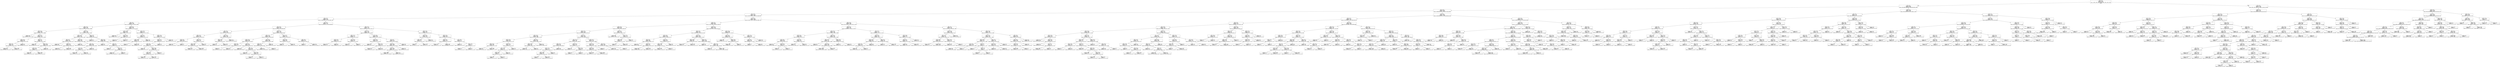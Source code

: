 digraph Tree {
node [shape=box] ;
0 [label="X[14] <= 0.5\nentropy = 3.17\nsamples = 90000\nvalue = [10000, 10000, 10000, 10000, 10000, 10000, 10000, 10000\n10000]"] ;
1 [label="X[2] <= 0.5\nentropy = 2.974\nsamples = 68592\nvalue = [4749, 8965, 8538, 8993, 0, 9586, 8538, 9621, 9602]"] ;
0 -> 1 [labeldistance=2.5, labelangle=45, headlabel="True"] ;
2 [label="X[11] <= 0.5\nentropy = 2.805\nsamples = 61956\nvalue = [0, 8696, 8187, 8717, 0, 9379, 8170, 9410, 9397]"] ;
1 -> 2 ;
3 [label="X[17] <= 0.5\nentropy = 2.512\nsamples = 34567\nvalue = [0, 4657, 3756, 0, 0, 7586, 3741, 6448, 8379]"] ;
2 -> 3 ;
4 [label="X[23] <= 0.5\nentropy = 2.14\nsamples = 18637\nvalue = [0, 2826, 2002, 0, 0, 0, 2129, 4480, 7200]"] ;
3 -> 4 ;
5 [label="X[5] <= 0.5\nentropy = 1.65\nsamples = 11296\nvalue = [0, 1506, 1628, 0, 0, 0, 1626, 0, 6536]"] ;
4 -> 5 ;
6 [label="X[20] <= 0.5\nentropy = 1.242\nsamples = 9578\nvalue = [0, 0, 1537, 0, 0, 0, 1612, 0, 6429]"] ;
5 -> 6 ;
7 [label="X[8] <= 0.5\nentropy = 0.648\nsamples = 7294\nvalue = [0, 0, 1210, 0, 0, 0, 0, 0, 6084]"] ;
6 -> 7 ;
8 [label="entropy = 0.0\nsamples = 5790\nvalue = [0, 0, 0, 0, 0, 0, 0, 0, 5790]"] ;
7 -> 8 ;
9 [label="X[22] <= 0.5\nentropy = 0.713\nsamples = 1504\nvalue = [0, 0, 1210, 0, 0, 0, 0, 0, 294]"] ;
7 -> 9 ;
10 [label="X[19] <= 0.5\nentropy = 0.105\nsamples = 945\nvalue = [0, 0, 932, 0, 0, 0, 0, 0, 13]"] ;
9 -> 10 ;
11 [label="X[26] <= 0.5\nentropy = 0.24\nsamples = 330\nvalue = [0, 0, 317, 0, 0, 0, 0, 0, 13]"] ;
10 -> 11 ;
12 [label="entropy = 0.0\nsamples = 303\nvalue = [0, 0, 303, 0, 0, 0, 0, 0, 0]"] ;
11 -> 12 ;
13 [label="entropy = 0.999\nsamples = 27\nvalue = [0, 0, 14, 0, 0, 0, 0, 0, 13]"] ;
11 -> 13 ;
14 [label="entropy = 0.0\nsamples = 615\nvalue = [0, 0, 615, 0, 0, 0, 0, 0, 0]"] ;
10 -> 14 ;
15 [label="X[26] <= 0.5\nentropy = 1.0\nsamples = 559\nvalue = [0, 0, 278, 0, 0, 0, 0, 0, 281]"] ;
9 -> 15 ;
16 [label="entropy = 0.0\nsamples = 216\nvalue = [0, 0, 216, 0, 0, 0, 0, 0, 0]"] ;
15 -> 16 ;
17 [label="X[16] <= 0.5\nentropy = 0.682\nsamples = 343\nvalue = [0, 0, 62, 0, 0, 0, 0, 0, 281]"] ;
15 -> 17 ;
18 [label="X[10] <= 0.5\nentropy = 0.612\nsamples = 73\nvalue = [0, 0, 62, 0, 0, 0, 0, 0, 11]"] ;
17 -> 18 ;
19 [label="entropy = 0.0\nsamples = 53\nvalue = [0, 0, 53, 0, 0, 0, 0, 0, 0]"] ;
18 -> 19 ;
20 [label="entropy = 0.993\nsamples = 20\nvalue = [0, 0, 9, 0, 0, 0, 0, 0, 11]"] ;
18 -> 20 ;
21 [label="entropy = 0.0\nsamples = 270\nvalue = [0, 0, 0, 0, 0, 0, 0, 0, 270]"] ;
17 -> 21 ;
22 [label="X[8] <= 0.5\nentropy = 1.168\nsamples = 2284\nvalue = [0, 0, 327, 0, 0, 0, 1612, 0, 345]"] ;
6 -> 22 ;
23 [label="X[16] <= 0.5\nentropy = 0.742\nsamples = 1642\nvalue = [0, 0, 0, 0, 0, 0, 1297, 0, 345]"] ;
22 -> 23 ;
24 [label="X[6] <= 0.5\nentropy = 0.11\nsamples = 1030\nvalue = [0, 0, 0, 0, 0, 0, 1015, 0, 15]"] ;
23 -> 24 ;
25 [label="entropy = 0.0\nsamples = 651\nvalue = [0, 0, 0, 0, 0, 0, 651, 0, 0]"] ;
24 -> 25 ;
26 [label="X[26] <= 0.5\nentropy = 0.24\nsamples = 379\nvalue = [0, 0, 0, 0, 0, 0, 364, 0, 15]"] ;
24 -> 26 ;
27 [label="entropy = 0.0\nsamples = 353\nvalue = [0, 0, 0, 0, 0, 0, 353, 0, 0]"] ;
26 -> 27 ;
28 [label="entropy = 0.983\nsamples = 26\nvalue = [0, 0, 0, 0, 0, 0, 11, 0, 15]"] ;
26 -> 28 ;
29 [label="X[26] <= 0.5\nentropy = 0.996\nsamples = 612\nvalue = [0, 0, 0, 0, 0, 0, 282, 0, 330]"] ;
23 -> 29 ;
30 [label="entropy = 0.0\nsamples = 228\nvalue = [0, 0, 0, 0, 0, 0, 228, 0, 0]"] ;
29 -> 30 ;
31 [label="X[9] <= 0.5\nentropy = 0.586\nsamples = 384\nvalue = [0, 0, 0, 0, 0, 0, 54, 0, 330]"] ;
29 -> 31 ;
32 [label="X[7] <= 0.5\nentropy = 0.811\nsamples = 72\nvalue = [0, 0, 0, 0, 0, 0, 54, 0, 18]"] ;
31 -> 32 ;
33 [label="entropy = 0.811\nsamples = 24\nvalue = [0, 0, 0, 0, 0, 0, 6, 0, 18]"] ;
32 -> 33 ;
34 [label="entropy = 0.0\nsamples = 48\nvalue = [0, 0, 0, 0, 0, 0, 48, 0, 0]"] ;
32 -> 34 ;
35 [label="entropy = 0.0\nsamples = 312\nvalue = [0, 0, 0, 0, 0, 0, 0, 0, 312]"] ;
31 -> 35 ;
36 [label="X[16] <= 0.5\nentropy = 1.0\nsamples = 642\nvalue = [0, 0, 327, 0, 0, 0, 315, 0, 0]"] ;
22 -> 36 ;
37 [label="entropy = 0.0\nsamples = 44\nvalue = [0, 0, 0, 0, 0, 0, 44, 0, 0]"] ;
36 -> 37 ;
38 [label="X[22] <= 0.5\nentropy = 0.994\nsamples = 598\nvalue = [0, 0, 327, 0, 0, 0, 271, 0, 0]"] ;
36 -> 38 ;
39 [label="entropy = 0.0\nsamples = 42\nvalue = [0, 0, 42, 0, 0, 0, 0, 0, 0]"] ;
38 -> 39 ;
40 [label="X[9] <= 0.5\nentropy = 1.0\nsamples = 556\nvalue = [0, 0, 285, 0, 0, 0, 271, 0, 0]"] ;
38 -> 40 ;
41 [label="entropy = 0.0\nsamples = 7\nvalue = [0, 0, 7, 0, 0, 0, 0, 0, 0]"] ;
40 -> 41 ;
42 [label="X[0] <= 0.5\nentropy = 1.0\nsamples = 549\nvalue = [0, 0, 278, 0, 0, 0, 271, 0, 0]"] ;
40 -> 42 ;
43 [label="entropy = 1.0\nsamples = 544\nvalue = [0, 0, 278, 0, 0, 0, 266, 0, 0]"] ;
42 -> 43 ;
44 [label="entropy = 0.0\nsamples = 5\nvalue = [0, 0, 0, 0, 0, 0, 5, 0, 0]"] ;
42 -> 44 ;
45 [label="X[16] <= 0.5\nentropy = 0.697\nsamples = 1718\nvalue = [0, 1506, 91, 0, 0, 0, 14, 0, 107]"] ;
5 -> 45 ;
46 [label="X[12] <= 0.5\nentropy = 0.049\nsamples = 1267\nvalue = [0, 1260, 7, 0, 0, 0, 0, 0, 0]"] ;
45 -> 46 ;
47 [label="entropy = 0.0\nsamples = 1191\nvalue = [0, 1191, 0, 0, 0, 0, 0, 0, 0]"] ;
46 -> 47 ;
48 [label="X[10] <= 0.5\nentropy = 0.443\nsamples = 76\nvalue = [0, 69, 7, 0, 0, 0, 0, 0, 0]"] ;
46 -> 48 ;
49 [label="entropy = 0.0\nsamples = 59\nvalue = [0, 59, 0, 0, 0, 0, 0, 0, 0]"] ;
48 -> 49 ;
50 [label="entropy = 0.977\nsamples = 17\nvalue = [0, 10, 7, 0, 0, 0, 0, 0, 0]"] ;
48 -> 50 ;
51 [label="X[12] <= 0.5\nentropy = 1.577\nsamples = 451\nvalue = [0, 246, 84, 0, 0, 0, 14, 0, 107]"] ;
45 -> 51 ;
52 [label="X[1] <= 0.5\nentropy = 0.75\nsamples = 275\nvalue = [0, 216, 59, 0, 0, 0, 0, 0, 0]"] ;
51 -> 52 ;
53 [label="X[26] <= 0.5\nentropy = 0.998\nsamples = 112\nvalue = [0, 53, 59, 0, 0, 0, 0, 0, 0]"] ;
52 -> 53 ;
54 [label="entropy = 0.0\nsamples = 1\nvalue = [0, 0, 1, 0, 0, 0, 0, 0, 0]"] ;
53 -> 54 ;
55 [label="entropy = 0.999\nsamples = 111\nvalue = [0, 53, 58, 0, 0, 0, 0, 0, 0]"] ;
53 -> 55 ;
56 [label="entropy = 0.0\nsamples = 163\nvalue = [0, 163, 0, 0, 0, 0, 0, 0, 0]"] ;
52 -> 56 ;
57 [label="X[26] <= 0.5\nentropy = 1.562\nsamples = 176\nvalue = [0, 30, 25, 0, 0, 0, 14, 0, 107]"] ;
51 -> 57 ;
58 [label="X[20] <= 0.5\nentropy = 1.52\nsamples = 69\nvalue = [0, 30, 25, 0, 0, 0, 14, 0, 0]"] ;
57 -> 58 ;
59 [label="X[8] <= 0.5\nentropy = 0.994\nsamples = 55\nvalue = [0, 30, 25, 0, 0, 0, 0, 0, 0]"] ;
58 -> 59 ;
60 [label="entropy = 0.0\nsamples = 19\nvalue = [0, 19, 0, 0, 0, 0, 0, 0, 0]"] ;
59 -> 60 ;
61 [label="X[18] <= 0.5\nentropy = 0.888\nsamples = 36\nvalue = [0, 11, 25, 0, 0, 0, 0, 0, 0]"] ;
59 -> 61 ;
62 [label="X[0] <= 0.5\nentropy = 0.918\nsamples = 33\nvalue = [0, 11, 22, 0, 0, 0, 0, 0, 0]"] ;
61 -> 62 ;
63 [label="entropy = 0.932\nsamples = 23\nvalue = [0, 8, 15, 0, 0, 0, 0, 0, 0]"] ;
62 -> 63 ;
64 [label="entropy = 0.881\nsamples = 10\nvalue = [0, 3, 7, 0, 0, 0, 0, 0, 0]"] ;
62 -> 64 ;
65 [label="entropy = 0.0\nsamples = 3\nvalue = [0, 0, 3, 0, 0, 0, 0, 0, 0]"] ;
61 -> 65 ;
66 [label="entropy = 0.0\nsamples = 14\nvalue = [0, 0, 0, 0, 0, 0, 14, 0, 0]"] ;
58 -> 66 ;
67 [label="entropy = 0.0\nsamples = 107\nvalue = [0, 0, 0, 0, 0, 0, 0, 0, 107]"] ;
57 -> 67 ;
68 [label="X[5] <= 0.5\nentropy = 1.677\nsamples = 7341\nvalue = [0, 1320, 374, 0, 0, 0, 503, 4480, 664]"] ;
4 -> 68 ;
69 [label="X[12] <= 0.5\nentropy = 0.915\nsamples = 4141\nvalue = [0, 0, 33, 0, 0, 0, 156, 3299, 653]"] ;
68 -> 69 ;
70 [label="X[4] <= 0.5\nentropy = 0.103\nsamples = 2349\nvalue = [0, 0, 7, 0, 0, 0, 0, 2321, 21]"] ;
69 -> 70 ;
71 [label="X[26] <= 0.5\nentropy = 0.176\nsamples = 1003\nvalue = [0, 0, 3, 0, 0, 0, 0, 979, 21]"] ;
70 -> 71 ;
72 [label="X[8] <= 0.5\nentropy = 0.012\nsamples = 948\nvalue = [0, 0, 1, 0, 0, 0, 0, 947, 0]"] ;
71 -> 72 ;
73 [label="entropy = 0.0\nsamples = 947\nvalue = [0, 0, 0, 0, 0, 0, 0, 947, 0]"] ;
72 -> 73 ;
74 [label="entropy = 0.0\nsamples = 1\nvalue = [0, 0, 1, 0, 0, 0, 0, 0, 0]"] ;
72 -> 74 ;
75 [label="X[8] <= 0.5\nentropy = 1.159\nsamples = 55\nvalue = [0, 0, 2, 0, 0, 0, 0, 32, 21]"] ;
71 -> 75 ;
76 [label="X[18] <= 0.5\nentropy = 0.943\nsamples = 50\nvalue = [0, 0, 0, 0, 0, 0, 0, 32, 18]"] ;
75 -> 76 ;
77 [label="entropy = 0.845\nsamples = 22\nvalue = [0, 0, 0, 0, 0, 0, 0, 16, 6]"] ;
76 -> 77 ;
78 [label="entropy = 0.985\nsamples = 28\nvalue = [0, 0, 0, 0, 0, 0, 0, 16, 12]"] ;
76 -> 78 ;
79 [label="entropy = 0.971\nsamples = 5\nvalue = [0, 0, 2, 0, 0, 0, 0, 0, 3]"] ;
75 -> 79 ;
80 [label="X[0] <= 0.5\nentropy = 0.029\nsamples = 1346\nvalue = [0, 0, 4, 0, 0, 0, 0, 1342, 0]"] ;
70 -> 80 ;
81 [label="X[20] <= 0.5\nentropy = 0.65\nsamples = 24\nvalue = [0, 0, 4, 0, 0, 0, 0, 20, 0]"] ;
80 -> 81 ;
82 [label="entropy = 0.0\nsamples = 14\nvalue = [0, 0, 0, 0, 0, 0, 0, 14, 0]"] ;
81 -> 82 ;
83 [label="entropy = 0.971\nsamples = 10\nvalue = [0, 0, 4, 0, 0, 0, 0, 6, 0]"] ;
81 -> 83 ;
84 [label="entropy = 0.0\nsamples = 1322\nvalue = [0, 0, 0, 0, 0, 0, 0, 1322, 0]"] ;
80 -> 84 ;
85 [label="X[20] <= 0.5\nentropy = 1.402\nsamples = 1792\nvalue = [0, 0, 26, 0, 0, 0, 156, 978, 632]"] ;
69 -> 85 ;
86 [label="X[26] <= 0.5\nentropy = 1.076\nsamples = 1598\nvalue = [0, 0, 26, 0, 0, 0, 0, 940, 632]"] ;
85 -> 86 ;
87 [label="X[19] <= 0.5\nentropy = 0.436\nsamples = 289\nvalue = [0, 0, 26, 0, 0, 0, 0, 263, 0]"] ;
86 -> 87 ;
88 [label="X[8] <= 0.5\nentropy = 0.863\nsamples = 21\nvalue = [0, 0, 15, 0, 0, 0, 0, 6, 0]"] ;
87 -> 88 ;
89 [label="entropy = 0.0\nsamples = 6\nvalue = [0, 0, 0, 0, 0, 0, 0, 6, 0]"] ;
88 -> 89 ;
90 [label="entropy = 0.0\nsamples = 15\nvalue = [0, 0, 15, 0, 0, 0, 0, 0, 0]"] ;
88 -> 90 ;
91 [label="X[9] <= 0.5\nentropy = 0.247\nsamples = 268\nvalue = [0, 0, 11, 0, 0, 0, 0, 257, 0]"] ;
87 -> 91 ;
92 [label="entropy = 0.0\nsamples = 208\nvalue = [0, 0, 0, 0, 0, 0, 0, 208, 0]"] ;
91 -> 92 ;
93 [label="X[8] <= 0.5\nentropy = 0.687\nsamples = 60\nvalue = [0, 0, 11, 0, 0, 0, 0, 49, 0]"] ;
91 -> 93 ;
94 [label="entropy = 0.0\nsamples = 44\nvalue = [0, 0, 0, 0, 0, 0, 0, 44, 0]"] ;
93 -> 94 ;
95 [label="X[4] <= 0.5\nentropy = 0.896\nsamples = 16\nvalue = [0, 0, 11, 0, 0, 0, 0, 5, 0]"] ;
93 -> 95 ;
96 [label="entropy = 0.0\nsamples = 5\nvalue = [0, 0, 0, 0, 0, 0, 0, 5, 0]"] ;
95 -> 96 ;
97 [label="entropy = 0.0\nsamples = 11\nvalue = [0, 0, 11, 0, 0, 0, 0, 0, 0]"] ;
95 -> 97 ;
98 [label="X[3] <= 0.5\nentropy = 0.999\nsamples = 1309\nvalue = [0, 0, 0, 0, 0, 0, 0, 677, 632]"] ;
86 -> 98 ;
99 [label="X[18] <= 0.5\nentropy = 1.0\nsamples = 1283\nvalue = [0, 0, 0, 0, 0, 0, 0, 651, 632]"] ;
98 -> 99 ;
100 [label="entropy = 1.0\nsamples = 1278\nvalue = [0, 0, 0, 0, 0, 0, 0, 651, 627]"] ;
99 -> 100 ;
101 [label="entropy = 0.0\nsamples = 5\nvalue = [0, 0, 0, 0, 0, 0, 0, 0, 5]"] ;
99 -> 101 ;
102 [label="entropy = 0.0\nsamples = 26\nvalue = [0, 0, 0, 0, 0, 0, 0, 26, 0]"] ;
98 -> 102 ;
103 [label="X[4] <= 0.5\nentropy = 0.714\nsamples = 194\nvalue = [0, 0, 0, 0, 0, 0, 156, 38, 0]"] ;
85 -> 103 ;
104 [label="X[15] <= 0.5\nentropy = 0.984\nsamples = 87\nvalue = [0, 0, 0, 0, 0, 0, 50, 37, 0]"] ;
103 -> 104 ;
105 [label="entropy = 0.0\nsamples = 37\nvalue = [0, 0, 0, 0, 0, 0, 0, 37, 0]"] ;
104 -> 105 ;
106 [label="entropy = 0.0\nsamples = 50\nvalue = [0, 0, 0, 0, 0, 0, 50, 0, 0]"] ;
104 -> 106 ;
107 [label="X[9] <= 0.5\nentropy = 0.076\nsamples = 107\nvalue = [0, 0, 0, 0, 0, 0, 106, 1, 0]"] ;
103 -> 107 ;
108 [label="entropy = 0.0\nsamples = 1\nvalue = [0, 0, 0, 0, 0, 0, 0, 1, 0]"] ;
107 -> 108 ;
109 [label="entropy = 0.0\nsamples = 106\nvalue = [0, 0, 0, 0, 0, 0, 106, 0, 0]"] ;
107 -> 109 ;
110 [label="X[20] <= 0.5\nentropy = 1.778\nsamples = 3200\nvalue = [0, 1320, 341, 0, 0, 0, 347, 1181, 11]"] ;
68 -> 110 ;
111 [label="X[12] <= 0.5\nentropy = 1.213\nsamples = 2286\nvalue = [0, 1048, 99, 0, 0, 0, 0, 1139, 0]"] ;
110 -> 111 ;
112 [label="X[25] <= 0.5\nentropy = 1.175\nsamples = 141\nvalue = [0, 23, 99, 0, 0, 0, 0, 19, 0]"] ;
111 -> 112 ;
113 [label="X[19] <= 0.5\nentropy = 0.278\nsamples = 104\nvalue = [0, 5, 99, 0, 0, 0, 0, 0, 0]"] ;
112 -> 113 ;
114 [label="entropy = 0.94\nsamples = 14\nvalue = [0, 5, 9, 0, 0, 0, 0, 0, 0]"] ;
113 -> 114 ;
115 [label="entropy = 0.0\nsamples = 90\nvalue = [0, 0, 90, 0, 0, 0, 0, 0, 0]"] ;
113 -> 115 ;
116 [label="X[1] <= 0.5\nentropy = 0.999\nsamples = 37\nvalue = [0, 18, 0, 0, 0, 0, 0, 19, 0]"] ;
112 -> 116 ;
117 [label="entropy = 1.0\nsamples = 36\nvalue = [0, 18, 0, 0, 0, 0, 0, 18, 0]"] ;
116 -> 117 ;
118 [label="entropy = 0.0\nsamples = 1\nvalue = [0, 0, 0, 0, 0, 0, 0, 1, 0]"] ;
116 -> 118 ;
119 [label="X[1] <= 0.5\nentropy = 0.999\nsamples = 2145\nvalue = [0, 1025, 0, 0, 0, 0, 0, 1120, 0]"] ;
111 -> 119 ;
120 [label="X[16] <= 0.5\nentropy = 0.438\nsamples = 155\nvalue = [0, 14, 0, 0, 0, 0, 0, 141, 0]"] ;
119 -> 120 ;
121 [label="entropy = 0.0\nsamples = 120\nvalue = [0, 0, 0, 0, 0, 0, 0, 120, 0]"] ;
120 -> 121 ;
122 [label="X[10] <= 0.5\nentropy = 0.971\nsamples = 35\nvalue = [0, 14, 0, 0, 0, 0, 0, 21, 0]"] ;
120 -> 122 ;
123 [label="entropy = 0.971\nsamples = 15\nvalue = [0, 6, 0, 0, 0, 0, 0, 9, 0]"] ;
122 -> 123 ;
124 [label="entropy = 0.971\nsamples = 20\nvalue = [0, 8, 0, 0, 0, 0, 0, 12, 0]"] ;
122 -> 124 ;
125 [label="X[7] <= 0.5\nentropy = 1.0\nsamples = 1990\nvalue = [0, 1011, 0, 0, 0, 0, 0, 979, 0]"] ;
119 -> 125 ;
126 [label="X[25] <= 0.5\nentropy = 0.999\nsamples = 1891\nvalue = [0, 912, 0, 0, 0, 0, 0, 979, 0]"] ;
125 -> 126 ;
127 [label="X[6] <= 0.5\nentropy = 0.999\nsamples = 1877\nvalue = [0, 912, 0, 0, 0, 0, 0, 965, 0]"] ;
126 -> 127 ;
128 [label="entropy = 0.999\nsamples = 559\nvalue = [0, 270, 0, 0, 0, 0, 0, 289, 0]"] ;
127 -> 128 ;
129 [label="entropy = 1.0\nsamples = 1318\nvalue = [0, 642, 0, 0, 0, 0, 0, 676, 0]"] ;
127 -> 129 ;
130 [label="entropy = 0.0\nsamples = 14\nvalue = [0, 0, 0, 0, 0, 0, 0, 14, 0]"] ;
126 -> 130 ;
131 [label="entropy = 0.0\nsamples = 99\nvalue = [0, 99, 0, 0, 0, 0, 0, 0, 0]"] ;
125 -> 131 ;
132 [label="X[16] <= 0.5\nentropy = 1.839\nsamples = 914\nvalue = [0, 272, 242, 0, 0, 0, 347, 42, 11]"] ;
110 -> 132 ;
133 [label="X[10] <= 0.5\nentropy = 0.258\nsamples = 326\nvalue = [0, 1, 1, 0, 0, 0, 314, 0, 10]"] ;
132 -> 133 ;
134 [label="X[8] <= 0.5\nentropy = 0.817\nsamples = 12\nvalue = [0, 1, 1, 0, 0, 0, 0, 0, 10]"] ;
133 -> 134 ;
135 [label="entropy = 0.0\nsamples = 1\nvalue = [0, 1, 0, 0, 0, 0, 0, 0, 0]"] ;
134 -> 135 ;
136 [label="entropy = 0.439\nsamples = 11\nvalue = [0, 0, 1, 0, 0, 0, 0, 0, 10]"] ;
134 -> 136 ;
137 [label="entropy = 0.0\nsamples = 314\nvalue = [0, 0, 0, 0, 0, 0, 314, 0, 0]"] ;
133 -> 137 ;
138 [label="X[10] <= 0.5\nentropy = 1.563\nsamples = 588\nvalue = [0, 271, 241, 0, 0, 0, 33, 42, 1]"] ;
132 -> 138 ;
139 [label="X[26] <= 0.5\nentropy = 1.551\nsamples = 576\nvalue = [0, 261, 241, 0, 0, 0, 32, 42, 0]"] ;
138 -> 139 ;
140 [label="entropy = 0.764\nsamples = 9\nvalue = [0, 0, 2, 0, 0, 0, 0, 7, 0]"] ;
139 -> 140 ;
141 [label="entropy = 1.523\nsamples = 567\nvalue = [0, 261, 239, 0, 0, 0, 32, 35, 0]"] ;
139 -> 141 ;
142 [label="X[7] <= 0.5\nentropy = 0.817\nsamples = 12\nvalue = [0, 10, 0, 0, 0, 0, 1, 0, 1]"] ;
138 -> 142 ;
143 [label="entropy = 0.0\nsamples = 10\nvalue = [0, 10, 0, 0, 0, 0, 0, 0, 0]"] ;
142 -> 143 ;
144 [label="X[24] <= 0.5\nentropy = 1.0\nsamples = 2\nvalue = [0, 0, 0, 0, 0, 0, 1, 0, 1]"] ;
142 -> 144 ;
145 [label="entropy = 0.0\nsamples = 1\nvalue = [0, 0, 0, 0, 0, 0, 0, 0, 1]"] ;
144 -> 145 ;
146 [label="entropy = 0.0\nsamples = 1\nvalue = [0, 0, 0, 0, 0, 0, 1, 0, 0]"] ;
144 -> 146 ;
147 [label="X[1] <= 0.5\nentropy = 2.204\nsamples = 15930\nvalue = [0, 1831, 1754, 0, 0, 7586, 1612, 1968, 1179]"] ;
3 -> 147 ;
148 [label="X[8] <= 0.5\nentropy = 1.587\nsamples = 9997\nvalue = [0, 1021, 754, 0, 0, 6244, 82, 1846, 50]"] ;
147 -> 148 ;
149 [label="X[18] <= 0.5\nentropy = 0.947\nsamples = 6574\nvalue = [0, 27, 0, 0, 0, 4794, 44, 1684, 25]"] ;
148 -> 149 ;
150 [label="X[23] <= 0.5\nentropy = 1.156\nsamples = 3833\nvalue = [0, 16, 0, 0, 0, 2074, 44, 1674, 25]"] ;
149 -> 150 ;
151 [label="X[21] <= 0.5\nentropy = 0.204\nsamples = 1995\nvalue = [0, 15, 0, 0, 0, 1946, 12, 0, 22]"] ;
150 -> 151 ;
152 [label="X[10] <= 0.5\nentropy = 1.689\nsamples = 88\nvalue = [0, 15, 0, 0, 0, 49, 12, 0, 12]"] ;
151 -> 152 ;
153 [label="X[26] <= 0.5\nentropy = 0.636\nsamples = 56\nvalue = [0, 0, 0, 0, 0, 47, 0, 0, 9]"] ;
152 -> 153 ;
154 [label="entropy = 0.0\nsamples = 40\nvalue = [0, 0, 0, 0, 0, 40, 0, 0, 0]"] ;
153 -> 154 ;
155 [label="entropy = 0.989\nsamples = 16\nvalue = [0, 0, 0, 0, 0, 7, 0, 0, 9]"] ;
153 -> 155 ;
156 [label="X[20] <= 0.5\nentropy = 1.613\nsamples = 32\nvalue = [0, 15, 0, 0, 0, 2, 12, 0, 3]"] ;
152 -> 156 ;
157 [label="X[5] <= 0.5\nentropy = 1.054\nsamples = 20\nvalue = [0, 15, 0, 0, 0, 2, 0, 0, 3]"] ;
156 -> 157 ;
158 [label="X[26] <= 0.5\nentropy = 0.971\nsamples = 5\nvalue = [0, 0, 0, 0, 0, 2, 0, 0, 3]"] ;
157 -> 158 ;
159 [label="entropy = 0.0\nsamples = 2\nvalue = [0, 0, 0, 0, 0, 2, 0, 0, 0]"] ;
158 -> 159 ;
160 [label="entropy = 0.0\nsamples = 3\nvalue = [0, 0, 0, 0, 0, 0, 0, 0, 3]"] ;
158 -> 160 ;
161 [label="entropy = 0.0\nsamples = 15\nvalue = [0, 15, 0, 0, 0, 0, 0, 0, 0]"] ;
157 -> 161 ;
162 [label="entropy = 0.0\nsamples = 12\nvalue = [0, 0, 0, 0, 0, 0, 12, 0, 0]"] ;
156 -> 162 ;
163 [label="X[6] <= 0.5\nentropy = 0.047\nsamples = 1907\nvalue = [0, 0, 0, 0, 0, 1897, 0, 0, 10]"] ;
151 -> 163 ;
164 [label="X[26] <= 0.5\nentropy = 0.256\nsamples = 233\nvalue = [0, 0, 0, 0, 0, 223, 0, 0, 10]"] ;
163 -> 164 ;
165 [label="entropy = 0.0\nsamples = 213\nvalue = [0, 0, 0, 0, 0, 213, 0, 0, 0]"] ;
164 -> 165 ;
166 [label="entropy = 1.0\nsamples = 20\nvalue = [0, 0, 0, 0, 0, 10, 0, 0, 10]"] ;
164 -> 166 ;
167 [label="entropy = 0.0\nsamples = 1674\nvalue = [0, 0, 0, 0, 0, 1674, 0, 0, 0]"] ;
163 -> 167 ;
168 [label="X[6] <= 0.5\nentropy = 0.513\nsamples = 1838\nvalue = [0, 1, 0, 0, 0, 128, 32, 1674, 3]"] ;
150 -> 168 ;
169 [label="X[4] <= 0.5\nentropy = 1.188\nsamples = 415\nvalue = [0, 0, 0, 0, 0, 95, 31, 286, 3]"] ;
168 -> 169 ;
170 [label="X[25] <= 0.5\nentropy = 0.81\nsamples = 339\nvalue = [0, 0, 0, 0, 0, 22, 29, 286, 2]"] ;
169 -> 170 ;
171 [label="X[12] <= 0.5\nentropy = 1.181\nsamples = 53\nvalue = [0, 0, 0, 0, 0, 22, 29, 0, 2]"] ;
170 -> 171 ;
172 [label="X[26] <= 0.5\nentropy = 0.986\nsamples = 51\nvalue = [0, 0, 0, 0, 0, 22, 29, 0, 0]"] ;
171 -> 172 ;
173 [label="entropy = 0.0\nsamples = 1\nvalue = [0, 0, 0, 0, 0, 0, 1, 0, 0]"] ;
172 -> 173 ;
174 [label="entropy = 0.99\nsamples = 50\nvalue = [0, 0, 0, 0, 0, 22, 28, 0, 0]"] ;
172 -> 174 ;
175 [label="entropy = 0.0\nsamples = 2\nvalue = [0, 0, 0, 0, 0, 0, 0, 0, 2]"] ;
171 -> 175 ;
176 [label="entropy = 0.0\nsamples = 286\nvalue = [0, 0, 0, 0, 0, 0, 0, 286, 0]"] ;
170 -> 176 ;
177 [label="X[20] <= 0.5\nentropy = 0.276\nsamples = 76\nvalue = [0, 0, 0, 0, 0, 73, 2, 0, 1]"] ;
169 -> 177 ;
178 [label="entropy = 0.0\nsamples = 73\nvalue = [0, 0, 0, 0, 0, 73, 0, 0, 0]"] ;
177 -> 178 ;
179 [label="X[25] <= 0.5\nentropy = 0.918\nsamples = 3\nvalue = [0, 0, 0, 0, 0, 0, 2, 0, 1]"] ;
177 -> 179 ;
180 [label="entropy = 0.0\nsamples = 1\nvalue = [0, 0, 0, 0, 0, 0, 0, 0, 1]"] ;
179 -> 180 ;
181 [label="entropy = 0.0\nsamples = 2\nvalue = [0, 0, 0, 0, 0, 0, 2, 0, 0]"] ;
179 -> 181 ;
182 [label="X[19] <= 0.5\nentropy = 0.176\nsamples = 1423\nvalue = [0, 1, 0, 0, 0, 33, 1, 1388, 0]"] ;
168 -> 182 ;
183 [label="X[25] <= 0.5\nentropy = 1.098\nsamples = 62\nvalue = [0, 0, 0, 0, 0, 33, 1, 28, 0]"] ;
182 -> 183 ;
184 [label="X[26] <= 0.5\nentropy = 0.995\nsamples = 61\nvalue = [0, 0, 0, 0, 0, 33, 0, 28, 0]"] ;
183 -> 184 ;
185 [label="entropy = 0.946\nsamples = 11\nvalue = [0, 0, 0, 0, 0, 7, 0, 4, 0]"] ;
184 -> 185 ;
186 [label="entropy = 0.999\nsamples = 50\nvalue = [0, 0, 0, 0, 0, 26, 0, 24, 0]"] ;
184 -> 186 ;
187 [label="entropy = 0.0\nsamples = 1\nvalue = [0, 0, 0, 0, 0, 0, 1, 0, 0]"] ;
183 -> 187 ;
188 [label="X[5] <= 0.5\nentropy = 0.009\nsamples = 1361\nvalue = [0, 1, 0, 0, 0, 0, 0, 1360, 0]"] ;
182 -> 188 ;
189 [label="entropy = 0.0\nsamples = 1360\nvalue = [0, 0, 0, 0, 0, 0, 0, 1360, 0]"] ;
188 -> 189 ;
190 [label="entropy = 0.0\nsamples = 1\nvalue = [0, 1, 0, 0, 0, 0, 0, 0, 0]"] ;
188 -> 190 ;
191 [label="X[6] <= 0.5\nentropy = 0.073\nsamples = 2741\nvalue = [0, 11, 0, 0, 0, 2720, 0, 10, 0]"] ;
149 -> 191 ;
192 [label="entropy = 0.0\nsamples = 2703\nvalue = [0, 0, 0, 0, 0, 2703, 0, 0, 0]"] ;
191 -> 192 ;
193 [label="X[5] <= 0.5\nentropy = 1.544\nsamples = 38\nvalue = [0, 11, 0, 0, 0, 17, 0, 10, 0]"] ;
191 -> 193 ;
194 [label="X[26] <= 0.5\nentropy = 0.951\nsamples = 27\nvalue = [0, 0, 0, 0, 0, 17, 0, 10, 0]"] ;
193 -> 194 ;
195 [label="entropy = 0.0\nsamples = 11\nvalue = [0, 0, 0, 0, 0, 11, 0, 0, 0]"] ;
194 -> 195 ;
196 [label="entropy = 0.954\nsamples = 16\nvalue = [0, 0, 0, 0, 0, 6, 0, 10, 0]"] ;
194 -> 196 ;
197 [label="entropy = 0.0\nsamples = 11\nvalue = [0, 11, 0, 0, 0, 0, 0, 0, 0]"] ;
193 -> 197 ;
198 [label="X[19] <= 0.5\nentropy = 1.856\nsamples = 3423\nvalue = [0, 994, 754, 0, 0, 1450, 38, 162, 25]"] ;
148 -> 198 ;
199 [label="X[18] <= 0.5\nentropy = 1.58\nsamples = 2597\nvalue = [0, 833, 116, 0, 0, 1443, 38, 142, 25]"] ;
198 -> 199 ;
200 [label="X[12] <= 0.5\nentropy = 0.976\nsamples = 1059\nvalue = [0, 50, 111, 0, 0, 859, 38, 0, 1]"] ;
199 -> 200 ;
201 [label="X[5] <= 0.5\nentropy = 0.59\nsamples = 960\nvalue = [0, 50, 51, 0, 0, 859, 0, 0, 0]"] ;
200 -> 201 ;
202 [label="entropy = 0.0\nsamples = 283\nvalue = [0, 0, 0, 0, 0, 283, 0, 0, 0]"] ;
201 -> 202 ;
203 [label="X[24] <= 0.5\nentropy = 0.757\nsamples = 677\nvalue = [0, 50, 51, 0, 0, 576, 0, 0, 0]"] ;
201 -> 203 ;
204 [label="entropy = 0.755\nsamples = 666\nvalue = [0, 50, 49, 0, 0, 567, 0, 0, 0]"] ;
203 -> 204 ;
205 [label="entropy = 0.684\nsamples = 11\nvalue = [0, 0, 2, 0, 0, 9, 0, 0, 0]"] ;
203 -> 205 ;
206 [label="X[5] <= 0.5\nentropy = 1.035\nsamples = 99\nvalue = [0, 0, 60, 0, 0, 0, 38, 0, 1]"] ;
200 -> 206 ;
207 [label="X[22] <= 0.5\nentropy = 1.089\nsamples = 74\nvalue = [0, 0, 35, 0, 0, 0, 38, 0, 1]"] ;
206 -> 207 ;
208 [label="entropy = 0.999\nsamples = 73\nvalue = [0, 0, 35, 0, 0, 0, 38, 0, 0]"] ;
207 -> 208 ;
209 [label="entropy = 0.0\nsamples = 1\nvalue = [0, 0, 0, 0, 0, 0, 0, 0, 1]"] ;
207 -> 209 ;
210 [label="entropy = 0.0\nsamples = 25\nvalue = [0, 0, 25, 0, 0, 0, 0, 0, 0]"] ;
206 -> 210 ;
211 [label="X[5] <= 0.5\nentropy = 1.464\nsamples = 1538\nvalue = [0, 783, 5, 0, 0, 584, 0, 142, 24]"] ;
199 -> 211 ;
212 [label="X[26] <= 0.5\nentropy = 0.986\nsamples = 58\nvalue = [0, 0, 0, 0, 0, 25, 0, 33, 0]"] ;
211 -> 212 ;
213 [label="entropy = 0.994\nsamples = 11\nvalue = [0, 0, 0, 0, 0, 5, 0, 6, 0]"] ;
212 -> 213 ;
214 [label="entropy = 0.984\nsamples = 47\nvalue = [0, 0, 0, 0, 0, 20, 0, 27, 0]"] ;
212 -> 214 ;
215 [label="X[23] <= 0.5\nentropy = 1.418\nsamples = 1480\nvalue = [0, 783, 5, 0, 0, 559, 0, 109, 24]"] ;
211 -> 215 ;
216 [label="entropy = 0.0\nsamples = 48\nvalue = [0, 48, 0, 0, 0, 0, 0, 0, 0]"] ;
215 -> 216 ;
217 [label="X[26] <= 0.5\nentropy = 1.434\nsamples = 1432\nvalue = [0, 735, 5, 0, 0, 559, 0, 109, 24]"] ;
215 -> 217 ;
218 [label="entropy = 0.0\nsamples = 14\nvalue = [0, 14, 0, 0, 0, 0, 0, 0, 0]"] ;
217 -> 218 ;
219 [label="entropy = 1.438\nsamples = 1418\nvalue = [0, 721, 5, 0, 0, 559, 0, 109, 24]"] ;
217 -> 219 ;
220 [label="X[12] <= 0.5\nentropy = 0.936\nsamples = 826\nvalue = [0, 161, 638, 0, 0, 7, 0, 20, 0]"] ;
198 -> 220 ;
221 [label="X[4] <= 0.5\nentropy = 0.223\nsamples = 559\nvalue = [0, 0, 539, 0, 0, 0, 0, 20, 0]"] ;
220 -> 221 ;
222 [label="entropy = 0.0\nsamples = 521\nvalue = [0, 0, 521, 0, 0, 0, 0, 0, 0]"] ;
221 -> 222 ;
223 [label="X[24] <= 0.5\nentropy = 0.998\nsamples = 38\nvalue = [0, 0, 18, 0, 0, 0, 0, 20, 0]"] ;
221 -> 223 ;
224 [label="entropy = 0.991\nsamples = 36\nvalue = [0, 0, 16, 0, 0, 0, 0, 20, 0]"] ;
223 -> 224 ;
225 [label="entropy = 0.0\nsamples = 2\nvalue = [0, 0, 2, 0, 0, 0, 0, 0, 0]"] ;
223 -> 225 ;
226 [label="X[5] <= 0.5\nentropy = 1.109\nsamples = 267\nvalue = [0, 161, 99, 0, 0, 7, 0, 0, 0]"] ;
220 -> 226 ;
227 [label="X[3] <= 0.5\nentropy = 0.351\nsamples = 106\nvalue = [0, 0, 99, 0, 0, 7, 0, 0, 0]"] ;
226 -> 227 ;
228 [label="entropy = 0.0\nsamples = 7\nvalue = [0, 0, 0, 0, 0, 7, 0, 0, 0]"] ;
227 -> 228 ;
229 [label="entropy = 0.0\nsamples = 99\nvalue = [0, 0, 99, 0, 0, 0, 0, 0, 0]"] ;
227 -> 229 ;
230 [label="entropy = 0.0\nsamples = 161\nvalue = [0, 161, 0, 0, 0, 0, 0, 0, 0]"] ;
226 -> 230 ;
231 [label="X[20] <= 0.5\nentropy = 2.385\nsamples = 5933\nvalue = [0, 810, 1000, 0, 0, 1342, 1530, 122, 1129]"] ;
147 -> 231 ;
232 [label="X[23] <= 0.5\nentropy = 2.09\nsamples = 3637\nvalue = [0, 538, 949, 0, 0, 1208, 0, 121, 821]"] ;
231 -> 232 ;
233 [label="X[10] <= 0.5\nentropy = 1.144\nsamples = 1895\nvalue = [0, 2, 68, 0, 0, 1165, 0, 0, 660]"] ;
232 -> 233 ;
234 [label="X[8] <= 0.5\nentropy = 0.496\nsamples = 525\nvalue = [0, 2, 48, 0, 0, 474, 0, 0, 1]"] ;
233 -> 234 ;
235 [label="X[5] <= 0.5\nentropy = 0.082\nsamples = 333\nvalue = [0, 2, 0, 0, 0, 330, 0, 0, 1]"] ;
234 -> 235 ;
236 [label="entropy = 0.0\nsamples = 330\nvalue = [0, 0, 0, 0, 0, 330, 0, 0, 0]"] ;
235 -> 236 ;
237 [label="X[18] <= 0.5\nentropy = 0.918\nsamples = 3\nvalue = [0, 2, 0, 0, 0, 0, 0, 0, 1]"] ;
235 -> 237 ;
238 [label="entropy = 0.0\nsamples = 1\nvalue = [0, 1, 0, 0, 0, 0, 0, 0, 0]"] ;
237 -> 238 ;
239 [label="entropy = 1.0\nsamples = 2\nvalue = [0, 1, 0, 0, 0, 0, 0, 0, 1]"] ;
237 -> 239 ;
240 [label="X[4] <= 0.5\nentropy = 0.811\nsamples = 192\nvalue = [0, 0, 48, 0, 0, 144, 0, 0, 0]"] ;
234 -> 240 ;
241 [label="entropy = 0.0\nsamples = 144\nvalue = [0, 0, 0, 0, 0, 144, 0, 0, 0]"] ;
240 -> 241 ;
242 [label="entropy = 0.0\nsamples = 48\nvalue = [0, 0, 48, 0, 0, 0, 0, 0, 0]"] ;
240 -> 242 ;
243 [label="X[8] <= 0.5\nentropy = 1.095\nsamples = 1370\nvalue = [0, 0, 20, 0, 0, 691, 0, 0, 659]"] ;
233 -> 243 ;
244 [label="X[26] <= 0.5\nentropy = 1.0\nsamples = 1340\nvalue = [0, 0, 0, 0, 0, 681, 0, 0, 659]"] ;
243 -> 244 ;
245 [label="entropy = 0.0\nsamples = 67\nvalue = [0, 0, 0, 0, 0, 67, 0, 0, 0]"] ;
244 -> 245 ;
246 [label="X[5] <= 0.5\nentropy = 0.999\nsamples = 1273\nvalue = [0, 0, 0, 0, 0, 614, 0, 0, 659]"] ;
244 -> 246 ;
247 [label="entropy = 0.999\nsamples = 1266\nvalue = [0, 0, 0, 0, 0, 613, 0, 0, 653]"] ;
246 -> 247 ;
248 [label="entropy = 0.592\nsamples = 7\nvalue = [0, 0, 0, 0, 0, 1, 0, 0, 6]"] ;
246 -> 248 ;
249 [label="X[26] <= 0.5\nentropy = 0.918\nsamples = 30\nvalue = [0, 0, 20, 0, 0, 10, 0, 0, 0]"] ;
243 -> 249 ;
250 [label="entropy = 0.0\nsamples = 10\nvalue = [0, 0, 0, 0, 0, 10, 0, 0, 0]"] ;
249 -> 250 ;
251 [label="entropy = 0.0\nsamples = 20\nvalue = [0, 0, 20, 0, 0, 0, 0, 0, 0]"] ;
249 -> 251 ;
252 [label="X[5] <= 0.5\nentropy = 1.737\nsamples = 1742\nvalue = [0, 536, 881, 0, 0, 43, 0, 121, 161]"] ;
232 -> 252 ;
253 [label="X[18] <= 0.5\nentropy = 0.702\nsamples = 1031\nvalue = [0, 0, 881, 0, 0, 29, 0, 121, 0]"] ;
252 -> 253 ;
254 [label="X[8] <= 0.5\nentropy = 0.252\nsamples = 835\nvalue = [0, 0, 803, 0, 0, 29, 0, 3, 0]"] ;
253 -> 254 ;
255 [label="X[3] <= 0.5\nentropy = 0.449\nsamples = 32\nvalue = [0, 0, 0, 0, 0, 29, 0, 3, 0]"] ;
254 -> 255 ;
256 [label="entropy = 0.0\nsamples = 29\nvalue = [0, 0, 0, 0, 0, 29, 0, 0, 0]"] ;
255 -> 256 ;
257 [label="entropy = 0.0\nsamples = 3\nvalue = [0, 0, 0, 0, 0, 0, 0, 3, 0]"] ;
255 -> 257 ;
258 [label="entropy = 0.0\nsamples = 803\nvalue = [0, 0, 803, 0, 0, 0, 0, 0, 0]"] ;
254 -> 258 ;
259 [label="X[8] <= 0.5\nentropy = 0.97\nsamples = 196\nvalue = [0, 0, 78, 0, 0, 0, 0, 118, 0]"] ;
253 -> 259 ;
260 [label="entropy = 0.0\nsamples = 19\nvalue = [0, 0, 0, 0, 0, 0, 0, 19, 0]"] ;
259 -> 260 ;
261 [label="entropy = 0.99\nsamples = 177\nvalue = [0, 0, 78, 0, 0, 0, 0, 99, 0]"] ;
259 -> 261 ;
262 [label="X[13] <= 0.5\nentropy = 0.904\nsamples = 711\nvalue = [0, 536, 0, 0, 0, 14, 0, 0, 161]"] ;
252 -> 262 ;
263 [label="X[8] <= 0.5\nentropy = 0.171\nsamples = 550\nvalue = [0, 536, 0, 0, 0, 14, 0, 0, 0]"] ;
262 -> 263 ;
264 [label="entropy = 0.0\nsamples = 526\nvalue = [0, 526, 0, 0, 0, 0, 0, 0, 0]"] ;
263 -> 264 ;
265 [label="entropy = 0.98\nsamples = 24\nvalue = [0, 10, 0, 0, 0, 14, 0, 0, 0]"] ;
263 -> 265 ;
266 [label="entropy = 0.0\nsamples = 161\nvalue = [0, 0, 0, 0, 0, 0, 0, 0, 161]"] ;
262 -> 266 ;
267 [label="X[9] <= 0.5\nentropy = 1.51\nsamples = 2296\nvalue = [0, 272, 51, 0, 0, 134, 1530, 1, 308]"] ;
231 -> 267 ;
268 [label="X[12] <= 0.5\nentropy = 0.368\nsamples = 1542\nvalue = [0, 2, 0, 0, 0, 103, 1437, 0, 0]"] ;
267 -> 268 ;
269 [label="X[5] <= 0.5\nentropy = 1.07\nsamples = 200\nvalue = [0, 2, 0, 0, 0, 103, 95, 0, 0]"] ;
268 -> 269 ;
270 [label="X[6] <= 0.5\nentropy = 0.997\nsamples = 167\nvalue = [0, 0, 0, 0, 0, 89, 78, 0, 0]"] ;
269 -> 270 ;
271 [label="entropy = 0.994\nsamples = 11\nvalue = [0, 0, 0, 0, 0, 5, 6, 0, 0]"] ;
270 -> 271 ;
272 [label="entropy = 0.996\nsamples = 156\nvalue = [0, 0, 0, 0, 0, 84, 72, 0, 0]"] ;
270 -> 272 ;
273 [label="X[23] <= 0.5\nentropy = 1.263\nsamples = 33\nvalue = [0, 2, 0, 0, 0, 14, 17, 0, 0]"] ;
269 -> 273 ;
274 [label="entropy = 0.993\nsamples = 31\nvalue = [0, 0, 0, 0, 0, 14, 17, 0, 0]"] ;
273 -> 274 ;
275 [label="entropy = 0.0\nsamples = 2\nvalue = [0, 2, 0, 0, 0, 0, 0, 0, 0]"] ;
273 -> 275 ;
276 [label="entropy = 0.0\nsamples = 1342\nvalue = [0, 0, 0, 0, 0, 0, 1342, 0, 0]"] ;
268 -> 276 ;
277 [label="X[24] <= 0.5\nentropy = 1.895\nsamples = 754\nvalue = [0, 270, 51, 0, 0, 31, 93, 1, 308]"] ;
267 -> 277 ;
278 [label="X[12] <= 0.5\nentropy = 1.424\nsamples = 446\nvalue = [0, 52, 51, 0, 0, 31, 3, 1, 308]"] ;
277 -> 278 ;
279 [label="X[25] <= 0.5\nentropy = 0.164\nsamples = 314\nvalue = [0, 0, 0, 0, 0, 2, 3, 1, 308]"] ;
278 -> 279 ;
280 [label="X[7] <= 0.5\nentropy = 0.056\nsamples = 310\nvalue = [0, 0, 0, 0, 0, 0, 2, 0, 308]"] ;
279 -> 280 ;
281 [label="entropy = 0.0\nsamples = 306\nvalue = [0, 0, 0, 0, 0, 0, 0, 0, 306]"] ;
280 -> 281 ;
282 [label="entropy = 1.0\nsamples = 4\nvalue = [0, 0, 0, 0, 0, 0, 2, 0, 2]"] ;
280 -> 282 ;
283 [label="X[3] <= 0.5\nentropy = 1.5\nsamples = 4\nvalue = [0, 0, 0, 0, 0, 2, 1, 1, 0]"] ;
279 -> 283 ;
284 [label="entropy = 1.0\nsamples = 2\nvalue = [0, 0, 0, 0, 0, 1, 0, 1, 0]"] ;
283 -> 284 ;
285 [label="X[23] <= 0.5\nentropy = 1.0\nsamples = 2\nvalue = [0, 0, 0, 0, 0, 1, 1, 0, 0]"] ;
283 -> 285 ;
286 [label="entropy = 0.0\nsamples = 1\nvalue = [0, 0, 0, 0, 0, 1, 0, 0, 0]"] ;
285 -> 286 ;
287 [label="entropy = 0.0\nsamples = 1\nvalue = [0, 0, 0, 0, 0, 0, 1, 0, 0]"] ;
285 -> 287 ;
288 [label="X[4] <= 0.5\nentropy = 1.54\nsamples = 132\nvalue = [0, 52, 51, 0, 0, 29, 0, 0, 0]"] ;
278 -> 288 ;
289 [label="X[22] <= 0.5\nentropy = 0.941\nsamples = 81\nvalue = [0, 52, 0, 0, 0, 29, 0, 0, 0]"] ;
288 -> 289 ;
290 [label="entropy = 0.0\nsamples = 52\nvalue = [0, 52, 0, 0, 0, 0, 0, 0, 0]"] ;
289 -> 290 ;
291 [label="entropy = 0.0\nsamples = 29\nvalue = [0, 0, 0, 0, 0, 29, 0, 0, 0]"] ;
289 -> 291 ;
292 [label="entropy = 0.0\nsamples = 51\nvalue = [0, 0, 51, 0, 0, 0, 0, 0, 0]"] ;
288 -> 292 ;
293 [label="X[6] <= 0.5\nentropy = 0.872\nsamples = 308\nvalue = [0, 218, 0, 0, 0, 0, 90, 0, 0]"] ;
277 -> 293 ;
294 [label="X[3] <= 0.5\nentropy = 0.469\nsamples = 100\nvalue = [0, 10, 0, 0, 0, 0, 90, 0, 0]"] ;
293 -> 294 ;
295 [label="X[23] <= 0.5\nentropy = 0.971\nsamples = 25\nvalue = [0, 10, 0, 0, 0, 0, 15, 0, 0]"] ;
294 -> 295 ;
296 [label="entropy = 0.966\nsamples = 23\nvalue = [0, 9, 0, 0, 0, 0, 14, 0, 0]"] ;
295 -> 296 ;
297 [label="entropy = 1.0\nsamples = 2\nvalue = [0, 1, 0, 0, 0, 0, 1, 0, 0]"] ;
295 -> 297 ;
298 [label="entropy = 0.0\nsamples = 75\nvalue = [0, 0, 0, 0, 0, 0, 75, 0, 0]"] ;
294 -> 298 ;
299 [label="entropy = 0.0\nsamples = 208\nvalue = [0, 208, 0, 0, 0, 0, 0, 0, 0]"] ;
293 -> 299 ;
300 [label="X[5] <= 0.5\nentropy = 2.564\nsamples = 27389\nvalue = [0, 4039, 4431, 8717, 0, 1793, 4429, 2962, 1018]"] ;
2 -> 300 ;
301 [label="X[23] <= 0.5\nentropy = 2.217\nsamples = 11627\nvalue = [0, 0, 980, 4867, 0, 1518, 1086, 2656, 520]"] ;
300 -> 301 ;
302 [label="X[8] <= 0.5\nentropy = 1.651\nsamples = 5174\nvalue = [0, 0, 385, 3007, 0, 1227, 440, 0, 115]"] ;
301 -> 302 ;
303 [label="X[17] <= 0.5\nentropy = 1.255\nsamples = 4135\nvalue = [0, 0, 0, 2668, 0, 1183, 181, 0, 103]"] ;
302 -> 303 ;
304 [label="X[12] <= 0.5\nentropy = 0.596\nsamples = 1682\nvalue = [0, 0, 0, 1502, 0, 0, 77, 0, 103]"] ;
303 -> 304 ;
305 [label="X[15] <= 0.5\nentropy = 0.206\nsamples = 1451\nvalue = [0, 0, 0, 1404, 0, 0, 47, 0, 0]"] ;
304 -> 305 ;
306 [label="entropy = 0.0\nsamples = 1159\nvalue = [0, 0, 0, 1159, 0, 0, 0, 0, 0]"] ;
305 -> 306 ;
307 [label="X[26] <= 0.5\nentropy = 0.637\nsamples = 292\nvalue = [0, 0, 0, 245, 0, 0, 47, 0, 0]"] ;
305 -> 307 ;
308 [label="entropy = 0.0\nsamples = 197\nvalue = [0, 0, 0, 197, 0, 0, 0, 0, 0]"] ;
307 -> 308 ;
309 [label="X[1] <= 0.5\nentropy = 1.0\nsamples = 95\nvalue = [0, 0, 0, 48, 0, 0, 47, 0, 0]"] ;
307 -> 309 ;
310 [label="entropy = 0.999\nsamples = 93\nvalue = [0, 0, 0, 48, 0, 0, 45, 0, 0]"] ;
309 -> 310 ;
311 [label="entropy = 0.0\nsamples = 2\nvalue = [0, 0, 0, 0, 0, 0, 2, 0, 0]"] ;
309 -> 311 ;
312 [label="X[18] <= 0.5\nentropy = 1.427\nsamples = 231\nvalue = [0, 0, 0, 98, 0, 0, 30, 0, 103]"] ;
304 -> 312 ;
313 [label="X[20] <= 0.5\nentropy = 1.027\nsamples = 107\nvalue = [0, 0, 0, 74, 0, 0, 30, 0, 3]"] ;
312 -> 313 ;
314 [label="X[21] <= 0.5\nentropy = 0.337\nsamples = 48\nvalue = [0, 0, 0, 45, 0, 0, 0, 0, 3]"] ;
313 -> 314 ;
315 [label="entropy = 0.0\nsamples = 3\nvalue = [0, 0, 0, 0, 0, 0, 0, 0, 3]"] ;
314 -> 315 ;
316 [label="entropy = 0.0\nsamples = 45\nvalue = [0, 0, 0, 45, 0, 0, 0, 0, 0]"] ;
314 -> 316 ;
317 [label="X[22] <= 0.5\nentropy = 1.0\nsamples = 59\nvalue = [0, 0, 0, 29, 0, 0, 30, 0, 0]"] ;
313 -> 317 ;
318 [label="entropy = 0.946\nsamples = 22\nvalue = [0, 0, 0, 14, 0, 0, 8, 0, 0]"] ;
317 -> 318 ;
319 [label="X[25] <= 0.5\nentropy = 0.974\nsamples = 37\nvalue = [0, 0, 0, 15, 0, 0, 22, 0, 0]"] ;
317 -> 319 ;
320 [label="entropy = 0.999\nsamples = 23\nvalue = [0, 0, 0, 11, 0, 0, 12, 0, 0]"] ;
319 -> 320 ;
321 [label="X[4] <= 0.5\nentropy = 0.863\nsamples = 14\nvalue = [0, 0, 0, 4, 0, 0, 10, 0, 0]"] ;
319 -> 321 ;
322 [label="entropy = 0.89\nsamples = 13\nvalue = [0, 0, 0, 4, 0, 0, 9, 0, 0]"] ;
321 -> 322 ;
323 [label="entropy = 0.0\nsamples = 1\nvalue = [0, 0, 0, 0, 0, 0, 1, 0, 0]"] ;
321 -> 323 ;
324 [label="X[26] <= 0.5\nentropy = 0.709\nsamples = 124\nvalue = [0, 0, 0, 24, 0, 0, 0, 0, 100]"] ;
312 -> 324 ;
325 [label="entropy = 0.0\nsamples = 23\nvalue = [0, 0, 0, 23, 0, 0, 0, 0, 0]"] ;
324 -> 325 ;
326 [label="X[21] <= 0.5\nentropy = 0.08\nsamples = 101\nvalue = [0, 0, 0, 1, 0, 0, 0, 0, 100]"] ;
324 -> 326 ;
327 [label="entropy = 0.0\nsamples = 100\nvalue = [0, 0, 0, 0, 0, 0, 0, 0, 100]"] ;
326 -> 327 ;
328 [label="entropy = 0.0\nsamples = 1\nvalue = [0, 0, 0, 1, 0, 0, 0, 0, 0]"] ;
326 -> 328 ;
329 [label="X[13] <= 0.5\nentropy = 1.211\nsamples = 2453\nvalue = [0, 0, 0, 1166, 0, 1183, 104, 0, 0]"] ;
303 -> 329 ;
330 [label="X[1] <= 0.5\nentropy = 1.0\nsamples = 2298\nvalue = [0, 0, 0, 1139, 0, 1159, 0, 0, 0]"] ;
329 -> 330 ;
331 [label="X[21] <= 0.5\nentropy = 0.41\nsamples = 158\nvalue = [0, 0, 0, 13, 0, 145, 0, 0, 0]"] ;
330 -> 331 ;
332 [label="X[25] <= 0.5\nentropy = 0.976\nsamples = 22\nvalue = [0, 0, 0, 13, 0, 9, 0, 0, 0]"] ;
331 -> 332 ;
333 [label="entropy = 0.0\nsamples = 1\nvalue = [0, 0, 0, 1, 0, 0, 0, 0, 0]"] ;
332 -> 333 ;
334 [label="X[4] <= 0.5\nentropy = 0.985\nsamples = 21\nvalue = [0, 0, 0, 12, 0, 9, 0, 0, 0]"] ;
332 -> 334 ;
335 [label="entropy = 1.0\nsamples = 12\nvalue = [0, 0, 0, 6, 0, 6, 0, 0, 0]"] ;
334 -> 335 ;
336 [label="entropy = 0.918\nsamples = 9\nvalue = [0, 0, 0, 6, 0, 3, 0, 0, 0]"] ;
334 -> 336 ;
337 [label="entropy = 0.0\nsamples = 136\nvalue = [0, 0, 0, 0, 0, 136, 0, 0, 0]"] ;
331 -> 337 ;
338 [label="X[19] <= 0.5\nentropy = 0.998\nsamples = 2140\nvalue = [0, 0, 0, 1126, 0, 1014, 0, 0, 0]"] ;
330 -> 338 ;
339 [label="X[26] <= 0.5\nentropy = 1.0\nsamples = 2035\nvalue = [0, 0, 0, 1021, 0, 1014, 0, 0, 0]"] ;
338 -> 339 ;
340 [label="entropy = 0.0\nsamples = 20\nvalue = [0, 0, 0, 0, 0, 20, 0, 0, 0]"] ;
339 -> 340 ;
341 [label="X[20] <= 0.5\nentropy = 1.0\nsamples = 2015\nvalue = [0, 0, 0, 1021, 0, 994, 0, 0, 0]"] ;
339 -> 341 ;
342 [label="entropy = 1.0\nsamples = 1397\nvalue = [0, 0, 0, 709, 0, 688, 0, 0, 0]"] ;
341 -> 342 ;
343 [label="entropy = 1.0\nsamples = 618\nvalue = [0, 0, 0, 312, 0, 306, 0, 0, 0]"] ;
341 -> 343 ;
344 [label="entropy = 0.0\nsamples = 105\nvalue = [0, 0, 0, 105, 0, 0, 0, 0, 0]"] ;
338 -> 344 ;
345 [label="X[20] <= 0.5\nentropy = 1.242\nsamples = 155\nvalue = [0, 0, 0, 27, 0, 24, 104, 0, 0]"] ;
329 -> 345 ;
346 [label="X[1] <= 0.5\nentropy = 0.985\nsamples = 42\nvalue = [0, 0, 0, 18, 0, 24, 0, 0, 0]"] ;
345 -> 346 ;
347 [label="X[25] <= 0.5\nentropy = 0.971\nsamples = 40\nvalue = [0, 0, 0, 16, 0, 24, 0, 0, 0]"] ;
346 -> 347 ;
348 [label="entropy = 0.0\nsamples = 1\nvalue = [0, 0, 0, 0, 0, 1, 0, 0, 0]"] ;
347 -> 348 ;
349 [label="entropy = 0.977\nsamples = 39\nvalue = [0, 0, 0, 16, 0, 23, 0, 0, 0]"] ;
347 -> 349 ;
350 [label="entropy = 0.0\nsamples = 2\nvalue = [0, 0, 0, 2, 0, 0, 0, 0, 0]"] ;
346 -> 350 ;
351 [label="X[7] <= 0.5\nentropy = 0.401\nsamples = 113\nvalue = [0, 0, 0, 9, 0, 0, 104, 0, 0]"] ;
345 -> 351 ;
352 [label="entropy = 1.0\nsamples = 18\nvalue = [0, 0, 0, 9, 0, 0, 9, 0, 0]"] ;
351 -> 352 ;
353 [label="entropy = 0.0\nsamples = 95\nvalue = [0, 0, 0, 0, 0, 0, 95, 0, 0]"] ;
351 -> 353 ;
354 [label="X[21] <= 0.5\nentropy = 1.825\nsamples = 1039\nvalue = [0, 0, 385, 339, 0, 44, 259, 0, 12]"] ;
302 -> 354 ;
355 [label="X[20] <= 0.5\nentropy = 1.6\nsamples = 644\nvalue = [0, 0, 47, 294, 0, 44, 258, 0, 1]"] ;
354 -> 355 ;
356 [label="X[3] <= 0.5\nentropy = 0.286\nsamples = 20\nvalue = [0, 0, 19, 0, 0, 0, 0, 0, 1]"] ;
355 -> 356 ;
357 [label="entropy = 0.0\nsamples = 1\nvalue = [0, 0, 0, 0, 0, 0, 0, 0, 1]"] ;
356 -> 357 ;
358 [label="entropy = 0.0\nsamples = 19\nvalue = [0, 0, 19, 0, 0, 0, 0, 0, 0]"] ;
356 -> 358 ;
359 [label="X[0] <= 0.5\nentropy = 1.509\nsamples = 624\nvalue = [0, 0, 28, 294, 0, 44, 258, 0, 0]"] ;
355 -> 359 ;
360 [label="X[26] <= 0.5\nentropy = 1.516\nsamples = 613\nvalue = [0, 0, 28, 283, 0, 44, 258, 0, 0]"] ;
359 -> 360 ;
361 [label="entropy = 0.863\nsamples = 7\nvalue = [0, 0, 0, 0, 0, 2, 5, 0, 0]"] ;
360 -> 361 ;
362 [label="entropy = 1.511\nsamples = 606\nvalue = [0, 0, 28, 283, 0, 42, 253, 0, 0]"] ;
360 -> 362 ;
363 [label="entropy = 0.0\nsamples = 11\nvalue = [0, 0, 0, 11, 0, 0, 0, 0, 0]"] ;
359 -> 363 ;
364 [label="X[16] <= 0.5\nentropy = 0.715\nsamples = 395\nvalue = [0, 0, 338, 45, 0, 0, 1, 0, 11]"] ;
354 -> 364 ;
365 [label="X[4] <= 0.5\nentropy = 0.257\nsamples = 351\nvalue = [0, 0, 338, 1, 0, 0, 1, 0, 11]"] ;
364 -> 365 ;
366 [label="X[26] <= 0.5\nentropy = 1.089\nsamples = 14\nvalue = [0, 0, 1, 1, 0, 0, 1, 0, 11]"] ;
365 -> 366 ;
367 [label="entropy = 0.0\nsamples = 1\nvalue = [0, 0, 1, 0, 0, 0, 0, 0, 0]"] ;
366 -> 367 ;
368 [label="entropy = 0.773\nsamples = 13\nvalue = [0, 0, 0, 1, 0, 0, 1, 0, 11]"] ;
366 -> 368 ;
369 [label="entropy = 0.0\nsamples = 337\nvalue = [0, 0, 337, 0, 0, 0, 0, 0, 0]"] ;
365 -> 369 ;
370 [label="entropy = 0.0\nsamples = 44\nvalue = [0, 0, 0, 44, 0, 0, 0, 0, 0]"] ;
364 -> 370 ;
371 [label="X[0] <= 0.5\nentropy = 2.146\nsamples = 6453\nvalue = [0, 0, 595, 1860, 0, 291, 646, 2656, 405]"] ;
301 -> 371 ;
372 [label="X[20] <= 0.5\nentropy = 1.787\nsamples = 1952\nvalue = [0, 0, 594, 837, 0, 0, 1, 144, 376]"] ;
371 -> 372 ;
373 [label="X[13] <= 0.5\nentropy = 1.027\nsamples = 1089\nvalue = [0, 0, 37, 827, 0, 0, 0, 20, 205]"] ;
372 -> 373 ;
374 [label="X[19] <= 0.5\nentropy = 0.035\nsamples = 618\nvalue = [0, 0, 1, 616, 0, 0, 0, 1, 0]"] ;
373 -> 374 ;
375 [label="X[16] <= 0.5\nentropy = 1.0\nsamples = 2\nvalue = [0, 0, 1, 0, 0, 0, 0, 1, 0]"] ;
374 -> 375 ;
376 [label="entropy = 0.0\nsamples = 1\nvalue = [0, 0, 0, 0, 0, 0, 0, 1, 0]"] ;
375 -> 376 ;
377 [label="entropy = 0.0\nsamples = 1\nvalue = [0, 0, 1, 0, 0, 0, 0, 0, 0]"] ;
375 -> 377 ;
378 [label="entropy = 0.0\nsamples = 616\nvalue = [0, 0, 0, 616, 0, 0, 0, 0, 0]"] ;
374 -> 378 ;
379 [label="X[26] <= 0.5\nentropy = 1.512\nsamples = 471\nvalue = [0, 0, 36, 211, 0, 0, 0, 19, 205]"] ;
373 -> 379 ;
380 [label="X[16] <= 0.5\nentropy = 0.923\nsamples = 262\nvalue = [0, 0, 36, 208, 0, 0, 0, 18, 0]"] ;
379 -> 380 ;
381 [label="X[4] <= 0.5\nentropy = 1.4\nsamples = 64\nvalue = [0, 0, 36, 10, 0, 0, 0, 18, 0]"] ;
380 -> 381 ;
382 [label="X[15] <= 0.5\nentropy = 0.907\nsamples = 31\nvalue = [0, 0, 21, 10, 0, 0, 0, 0, 0]"] ;
381 -> 382 ;
383 [label="entropy = 1.0\nsamples = 2\nvalue = [0, 0, 1, 1, 0, 0, 0, 0, 0]"] ;
382 -> 383 ;
384 [label="entropy = 0.894\nsamples = 29\nvalue = [0, 0, 20, 9, 0, 0, 0, 0, 0]"] ;
382 -> 384 ;
385 [label="X[15] <= 0.5\nentropy = 0.994\nsamples = 33\nvalue = [0, 0, 15, 0, 0, 0, 0, 18, 0]"] ;
381 -> 385 ;
386 [label="entropy = 0.0\nsamples = 1\nvalue = [0, 0, 0, 0, 0, 0, 0, 1, 0]"] ;
385 -> 386 ;
387 [label="entropy = 0.997\nsamples = 32\nvalue = [0, 0, 15, 0, 0, 0, 0, 17, 0]"] ;
385 -> 387 ;
388 [label="entropy = 0.0\nsamples = 198\nvalue = [0, 0, 0, 198, 0, 0, 0, 0, 0]"] ;
380 -> 388 ;
389 [label="X[6] <= 0.5\nentropy = 0.152\nsamples = 209\nvalue = [0, 0, 0, 3, 0, 0, 0, 1, 205]"] ;
379 -> 389 ;
390 [label="entropy = 0.0\nsamples = 199\nvalue = [0, 0, 0, 0, 0, 0, 0, 0, 199]"] ;
389 -> 390 ;
391 [label="X[3] <= 0.5\nentropy = 1.295\nsamples = 10\nvalue = [0, 0, 0, 3, 0, 0, 0, 1, 6]"] ;
389 -> 391 ;
392 [label="entropy = 0.722\nsamples = 5\nvalue = [0, 0, 0, 0, 0, 0, 0, 1, 4]"] ;
391 -> 392 ;
393 [label="entropy = 0.971\nsamples = 5\nvalue = [0, 0, 0, 3, 0, 0, 0, 0, 2]"] ;
391 -> 393 ;
394 [label="X[3] <= 0.5\nentropy = 1.358\nsamples = 863\nvalue = [0, 0, 557, 10, 0, 0, 1, 124, 171]"] ;
372 -> 394 ;
395 [label="X[24] <= 0.5\nentropy = 0.157\nsamples = 570\nvalue = [0, 0, 557, 0, 0, 0, 0, 13, 0]"] ;
394 -> 395 ;
396 [label="entropy = 0.0\nsamples = 557\nvalue = [0, 0, 557, 0, 0, 0, 0, 0, 0]"] ;
395 -> 396 ;
397 [label="entropy = 0.0\nsamples = 13\nvalue = [0, 0, 0, 0, 0, 0, 0, 13, 0]"] ;
395 -> 397 ;
398 [label="X[12] <= 0.5\nentropy = 1.178\nsamples = 293\nvalue = [0, 0, 0, 10, 0, 0, 1, 111, 171]"] ;
394 -> 398 ;
399 [label="X[15] <= 0.5\nentropy = 0.052\nsamples = 172\nvalue = [0, 0, 0, 1, 0, 0, 0, 0, 171]"] ;
398 -> 399 ;
400 [label="entropy = 0.06\nsamples = 143\nvalue = [0, 0, 0, 1, 0, 0, 0, 0, 142]"] ;
399 -> 400 ;
401 [label="entropy = 0.0\nsamples = 29\nvalue = [0, 0, 0, 0, 0, 0, 0, 0, 29]"] ;
399 -> 401 ;
402 [label="X[25] <= 0.5\nentropy = 0.45\nsamples = 121\nvalue = [0, 0, 0, 9, 0, 0, 1, 111, 0]"] ;
398 -> 402 ;
403 [label="entropy = 0.0\nsamples = 93\nvalue = [0, 0, 0, 0, 0, 0, 0, 93, 0]"] ;
402 -> 403 ;
404 [label="X[16] <= 0.5\nentropy = 1.108\nsamples = 28\nvalue = [0, 0, 0, 9, 0, 0, 1, 18, 0]"] ;
402 -> 404 ;
405 [label="entropy = 0.918\nsamples = 27\nvalue = [0, 0, 0, 9, 0, 0, 0, 18, 0]"] ;
404 -> 405 ;
406 [label="entropy = 0.0\nsamples = 1\nvalue = [0, 0, 0, 0, 0, 0, 1, 0, 0]"] ;
404 -> 406 ;
407 [label="X[4] <= 0.5\nentropy = 1.662\nsamples = 4501\nvalue = [0, 0, 1, 1023, 0, 291, 645, 2512, 29]"] ;
371 -> 407 ;
408 [label="X[20] <= 0.5\nentropy = 0.235\nsamples = 578\nvalue = [0, 0, 1, 0, 0, 0, 557, 20, 0]"] ;
407 -> 408 ;
409 [label="X[17] <= 0.5\nentropy = 0.276\nsamples = 21\nvalue = [0, 0, 1, 0, 0, 0, 0, 20, 0]"] ;
408 -> 409 ;
410 [label="entropy = 0.0\nsamples = 20\nvalue = [0, 0, 0, 0, 0, 0, 0, 20, 0]"] ;
409 -> 410 ;
411 [label="entropy = 0.0\nsamples = 1\nvalue = [0, 0, 1, 0, 0, 0, 0, 0, 0]"] ;
409 -> 411 ;
412 [label="entropy = 0.0\nsamples = 557\nvalue = [0, 0, 0, 0, 0, 0, 557, 0, 0]"] ;
408 -> 412 ;
413 [label="X[19] <= 0.5\nentropy = 1.375\nsamples = 3923\nvalue = [0, 0, 0, 1023, 0, 291, 88, 2492, 29]"] ;
407 -> 413 ;
414 [label="X[8] <= 0.5\nentropy = 1.448\nsamples = 2462\nvalue = [0, 0, 0, 1023, 0, 93, 88, 1231, 27]"] ;
413 -> 414 ;
415 [label="X[25] <= 0.5\nentropy = 1.358\nsamples = 1735\nvalue = [0, 0, 0, 987, 0, 92, 11, 618, 27]"] ;
414 -> 415 ;
416 [label="X[16] <= 0.5\nentropy = 1.417\nsamples = 1543\nvalue = [0, 0, 0, 795, 0, 92, 11, 618, 27]"] ;
415 -> 416 ;
417 [label="entropy = 1.432\nsamples = 1493\nvalue = [0, 0, 0, 745, 0, 92, 11, 618, 27]"] ;
416 -> 417 ;
418 [label="entropy = 0.0\nsamples = 50\nvalue = [0, 0, 0, 50, 0, 0, 0, 0, 0]"] ;
416 -> 418 ;
419 [label="entropy = 0.0\nsamples = 192\nvalue = [0, 0, 0, 192, 0, 0, 0, 0, 0]"] ;
415 -> 419 ;
420 [label="X[17] <= 0.5\nentropy = 0.778\nsamples = 727\nvalue = [0, 0, 0, 36, 0, 1, 77, 613, 0]"] ;
414 -> 420 ;
421 [label="entropy = 0.0\nsamples = 29\nvalue = [0, 0, 0, 0, 0, 0, 29, 0, 0]"] ;
420 -> 421 ;
422 [label="X[26] <= 0.5\nentropy = 0.664\nsamples = 698\nvalue = [0, 0, 0, 36, 0, 1, 48, 613, 0]"] ;
420 -> 422 ;
423 [label="entropy = 0.986\nsamples = 9\nvalue = [0, 0, 0, 0, 0, 1, 1, 7, 0]"] ;
422 -> 423 ;
424 [label="entropy = 0.65\nsamples = 689\nvalue = [0, 0, 0, 36, 0, 0, 47, 606, 0]"] ;
422 -> 424 ;
425 [label="X[8] <= 0.5\nentropy = 0.587\nsamples = 1461\nvalue = [0, 0, 0, 0, 0, 198, 0, 1261, 2]"] ;
413 -> 425 ;
426 [label="entropy = 0.0\nsamples = 1260\nvalue = [0, 0, 0, 0, 0, 0, 0, 1260, 0]"] ;
425 -> 426 ;
427 [label="X[25] <= 0.5\nentropy = 0.126\nsamples = 201\nvalue = [0, 0, 0, 0, 0, 198, 0, 1, 2]"] ;
425 -> 427 ;
428 [label="X[15] <= 0.5\nentropy = 0.918\nsamples = 3\nvalue = [0, 0, 0, 0, 0, 0, 0, 1, 2]"] ;
427 -> 428 ;
429 [label="entropy = 0.0\nsamples = 2\nvalue = [0, 0, 0, 0, 0, 0, 0, 0, 2]"] ;
428 -> 429 ;
430 [label="entropy = 0.0\nsamples = 1\nvalue = [0, 0, 0, 0, 0, 0, 0, 1, 0]"] ;
428 -> 430 ;
431 [label="entropy = 0.0\nsamples = 198\nvalue = [0, 0, 0, 0, 0, 198, 0, 0, 0]"] ;
427 -> 431 ;
432 [label="X[7] <= 0.5\nentropy = 2.324\nsamples = 15762\nvalue = [0, 4039, 3451, 3850, 0, 275, 3343, 306, 498]"] ;
300 -> 432 ;
433 [label="X[19] <= 0.5\nentropy = 2.208\nsamples = 11371\nvalue = [0, 1195, 3451, 3802, 0, 155, 2122, 148, 498]"] ;
432 -> 433 ;
434 [label="X[8] <= 0.5\nentropy = 2.351\nsamples = 7330\nvalue = [0, 1148, 2184, 1092, 0, 138, 2122, 148, 498]"] ;
433 -> 434 ;
435 [label="X[26] <= 0.5\nentropy = 1.422\nsamples = 639\nvalue = [0, 158, 0, 122, 0, 0, 0, 0, 359]"] ;
434 -> 435 ;
436 [label="X[23] <= 0.5\nentropy = 0.986\nsamples = 278\nvalue = [0, 158, 0, 120, 0, 0, 0, 0, 0]"] ;
435 -> 436 ;
437 [label="entropy = 0.0\nsamples = 158\nvalue = [0, 158, 0, 0, 0, 0, 0, 0, 0]"] ;
436 -> 437 ;
438 [label="entropy = 0.0\nsamples = 120\nvalue = [0, 0, 0, 120, 0, 0, 0, 0, 0]"] ;
436 -> 438 ;
439 [label="X[20] <= 0.5\nentropy = 0.049\nsamples = 361\nvalue = [0, 0, 0, 2, 0, 0, 0, 0, 359]"] ;
435 -> 439 ;
440 [label="entropy = 0.0\nsamples = 256\nvalue = [0, 0, 0, 0, 0, 0, 0, 0, 256]"] ;
439 -> 440 ;
441 [label="X[15] <= 0.5\nentropy = 0.136\nsamples = 105\nvalue = [0, 0, 0, 2, 0, 0, 0, 0, 103]"] ;
439 -> 441 ;
442 [label="X[23] <= 0.5\nentropy = 0.316\nsamples = 35\nvalue = [0, 0, 0, 2, 0, 0, 0, 0, 33]"] ;
441 -> 442 ;
443 [label="entropy = 0.0\nsamples = 31\nvalue = [0, 0, 0, 0, 0, 0, 0, 0, 31]"] ;
442 -> 443 ;
444 [label="entropy = 1.0\nsamples = 4\nvalue = [0, 0, 0, 2, 0, 0, 0, 0, 2]"] ;
442 -> 444 ;
445 [label="entropy = 0.0\nsamples = 70\nvalue = [0, 0, 0, 0, 0, 0, 0, 0, 70]"] ;
441 -> 445 ;
446 [label="X[18] <= 0.5\nentropy = 2.218\nsamples = 6691\nvalue = [0, 990, 2184, 970, 0, 138, 2122, 148, 139]"] ;
434 -> 446 ;
447 [label="X[13] <= 0.5\nentropy = 2.17\nsamples = 6593\nvalue = [0, 988, 2184, 953, 0, 138, 2122, 148, 60]"] ;
446 -> 447 ;
448 [label="X[23] <= 0.5\nentropy = 2.22\nsamples = 3118\nvalue = [0, 607, 870, 583, 0, 60, 909, 72, 17]"] ;
447 -> 448 ;
449 [label="X[17] <= 0.5\nentropy = 0.176\nsamples = 114\nvalue = [0, 0, 111, 0, 0, 0, 3, 0, 0]"] ;
448 -> 449 ;
450 [label="entropy = 0.954\nsamples = 8\nvalue = [0, 0, 5, 0, 0, 0, 3, 0, 0]"] ;
449 -> 450 ;
451 [label="entropy = 0.0\nsamples = 106\nvalue = [0, 0, 106, 0, 0, 0, 0, 0, 0]"] ;
449 -> 451 ;
452 [label="X[16] <= 0.5\nentropy = 2.232\nsamples = 3004\nvalue = [0, 607, 759, 583, 0, 60, 906, 72, 17]"] ;
448 -> 452 ;
453 [label="X[26] <= 0.5\nentropy = 2.247\nsamples = 2905\nvalue = [0, 607, 759, 583, 0, 60, 807, 72, 17]"] ;
452 -> 453 ;
454 [label="entropy = 1.996\nsamples = 40\nvalue = [0, 9, 10, 11, 0, 0, 10, 0, 0]"] ;
453 -> 454 ;
455 [label="entropy = 2.25\nsamples = 2865\nvalue = [0, 598, 749, 572, 0, 60, 797, 72, 17]"] ;
453 -> 455 ;
456 [label="entropy = 0.0\nsamples = 99\nvalue = [0, 0, 0, 0, 0, 0, 99, 0, 0]"] ;
452 -> 456 ;
457 [label="X[23] <= 0.5\nentropy = 2.076\nsamples = 3475\nvalue = [0, 381, 1314, 370, 0, 78, 1213, 76, 43]"] ;
447 -> 457 ;
458 [label="X[17] <= 0.5\nentropy = 1.264\nsamples = 123\nvalue = [0, 67, 0, 0, 0, 0, 48, 0, 8]"] ;
457 -> 458 ;
459 [label="entropy = 0.0\nsamples = 8\nvalue = [0, 0, 0, 0, 0, 0, 0, 0, 8]"] ;
458 -> 459 ;
460 [label="entropy = 0.98\nsamples = 115\nvalue = [0, 67, 0, 0, 0, 0, 48, 0, 0]"] ;
458 -> 460 ;
461 [label="X[16] <= 0.5\nentropy = 2.049\nsamples = 3352\nvalue = [0, 314, 1314, 370, 0, 78, 1165, 76, 35]"] ;
457 -> 461 ;
462 [label="X[25] <= 0.5\nentropy = 2.038\nsamples = 3244\nvalue = [0, 314, 1264, 312, 0, 78, 1165, 76, 35]"] ;
461 -> 462 ;
463 [label="entropy = 2.043\nsamples = 3218\nvalue = [0, 314, 1251, 312, 0, 78, 1152, 76, 35]"] ;
462 -> 463 ;
464 [label="entropy = 1.0\nsamples = 26\nvalue = [0, 0, 13, 0, 0, 0, 13, 0, 0]"] ;
462 -> 464 ;
465 [label="entropy = 0.996\nsamples = 108\nvalue = [0, 0, 50, 58, 0, 0, 0, 0, 0]"] ;
461 -> 465 ;
466 [label="X[16] <= 0.5\nentropy = 0.804\nsamples = 98\nvalue = [0, 2, 0, 17, 0, 0, 0, 0, 79]"] ;
446 -> 466 ;
467 [label="X[23] <= 0.5\nentropy = 0.167\nsamples = 81\nvalue = [0, 2, 0, 0, 0, 0, 0, 0, 79]"] ;
466 -> 467 ;
468 [label="entropy = 0.0\nsamples = 48\nvalue = [0, 0, 0, 0, 0, 0, 0, 0, 48]"] ;
467 -> 468 ;
469 [label="X[15] <= 0.5\nentropy = 0.33\nsamples = 33\nvalue = [0, 2, 0, 0, 0, 0, 0, 0, 31]"] ;
467 -> 469 ;
470 [label="entropy = 0.918\nsamples = 3\nvalue = [0, 2, 0, 0, 0, 0, 0, 0, 1]"] ;
469 -> 470 ;
471 [label="entropy = 0.0\nsamples = 30\nvalue = [0, 0, 0, 0, 0, 0, 0, 0, 30]"] ;
469 -> 471 ;
472 [label="entropy = 0.0\nsamples = 17\nvalue = [0, 0, 0, 17, 0, 0, 0, 0, 0]"] ;
466 -> 472 ;
473 [label="X[0] <= 0.5\nentropy = 1.019\nsamples = 4041\nvalue = [0, 47, 1267, 2710, 0, 17, 0, 0, 0]"] ;
433 -> 473 ;
474 [label="entropy = 0.0\nsamples = 2700\nvalue = [0, 0, 0, 2700, 0, 0, 0, 0, 0]"] ;
473 -> 474 ;
475 [label="X[12] <= 0.5\nentropy = 0.379\nsamples = 1341\nvalue = [0, 47, 1267, 10, 0, 17, 0, 0, 0]"] ;
473 -> 475 ;
476 [label="entropy = 0.0\nsamples = 1258\nvalue = [0, 0, 1258, 0, 0, 0, 0, 0, 0]"] ;
475 -> 476 ;
477 [label="X[17] <= 0.5\nentropy = 1.649\nsamples = 83\nvalue = [0, 47, 9, 10, 0, 17, 0, 0, 0]"] ;
475 -> 477 ;
478 [label="entropy = 0.0\nsamples = 34\nvalue = [0, 34, 0, 0, 0, 0, 0, 0, 0]"] ;
477 -> 478 ;
479 [label="X[22] <= 0.5\nentropy = 1.955\nsamples = 49\nvalue = [0, 13, 9, 10, 0, 17, 0, 0, 0]"] ;
477 -> 479 ;
480 [label="entropy = 0.0\nsamples = 1\nvalue = [0, 1, 0, 0, 0, 0, 0, 0, 0]"] ;
479 -> 480 ;
481 [label="entropy = 1.955\nsamples = 48\nvalue = [0, 12, 9, 10, 0, 17, 0, 0, 0]"] ;
479 -> 481 ;
482 [label="X[1] <= 0.5\nentropy = 1.305\nsamples = 4391\nvalue = [0, 2844, 0, 48, 0, 120, 1221, 158, 0]"] ;
432 -> 482 ;
483 [label="X[13] <= 0.5\nentropy = 1.11\nsamples = 1556\nvalue = [0, 13, 0, 48, 0, 120, 1217, 158, 0]"] ;
482 -> 483 ;
484 [label="X[20] <= 0.5\nentropy = 1.843\nsamples = 359\nvalue = [0, 13, 0, 48, 0, 120, 20, 158, 0]"] ;
483 -> 484 ;
485 [label="entropy = 0.997\nsamples = 256\nvalue = [0, 0, 0, 0, 0, 120, 0, 136, 0]"] ;
484 -> 485 ;
486 [label="X[16] <= 0.5\nentropy = 1.825\nsamples = 103\nvalue = [0, 13, 0, 48, 0, 0, 20, 22, 0]"] ;
484 -> 486 ;
487 [label="entropy = 0.0\nsamples = 33\nvalue = [0, 0, 0, 33, 0, 0, 0, 0, 0]"] ;
486 -> 487 ;
488 [label="entropy = 1.968\nsamples = 70\nvalue = [0, 13, 0, 15, 0, 0, 20, 22, 0]"] ;
486 -> 488 ;
489 [label="entropy = 0.0\nsamples = 1197\nvalue = [0, 0, 0, 0, 0, 0, 1197, 0, 0]"] ;
483 -> 489 ;
490 [label="X[23] <= 0.5\nentropy = 0.015\nsamples = 2835\nvalue = [0, 2831, 0, 0, 0, 0, 4, 0, 0]"] ;
482 -> 490 ;
491 [label="X[17] <= 0.5\nentropy = 0.863\nsamples = 14\nvalue = [0, 10, 0, 0, 0, 0, 4, 0, 0]"] ;
490 -> 491 ;
492 [label="entropy = 0.722\nsamples = 5\nvalue = [0, 1, 0, 0, 0, 0, 4, 0, 0]"] ;
491 -> 492 ;
493 [label="entropy = 0.0\nsamples = 9\nvalue = [0, 9, 0, 0, 0, 0, 0, 0, 0]"] ;
491 -> 493 ;
494 [label="entropy = 0.0\nsamples = 2821\nvalue = [0, 2821, 0, 0, 0, 0, 0, 0, 0]"] ;
490 -> 494 ;
495 [label="X[26] <= 0.5\nentropy = 1.649\nsamples = 6636\nvalue = [4749, 269, 351, 276, 0, 207, 368, 211, 205]"] ;
1 -> 495 ;
496 [label="X[5] <= 0.5\nentropy = 2.767\nsamples = 1183\nvalue = [269, 165, 135, 169, 0, 151, 138, 156, 0]"] ;
495 -> 496 ;
497 [label="X[11] <= 0.5\nentropy = 2.496\nsamples = 740\nvalue = [227, 0, 108, 100, 0, 90, 115, 100, 0]"] ;
496 -> 497 ;
498 [label="X[20] <= 0.5\nentropy = 2.035\nsamples = 456\nvalue = [196, 0, 93, 0, 0, 33, 97, 37, 0]"] ;
497 -> 498 ;
499 [label="X[8] <= 0.5\nentropy = 1.501\nsamples = 275\nvalue = [169, 0, 60, 0, 0, 29, 0, 17, 0]"] ;
498 -> 499 ;
500 [label="X[23] <= 0.5\nentropy = 0.895\nsamples = 178\nvalue = [144, 0, 0, 0, 0, 17, 0, 17, 0]"] ;
499 -> 500 ;
501 [label="X[25] <= 0.5\nentropy = 0.219\nsamples = 143\nvalue = [138, 0, 0, 0, 0, 5, 0, 0, 0]"] ;
500 -> 501 ;
502 [label="entropy = 0.0\nsamples = 128\nvalue = [128, 0, 0, 0, 0, 0, 0, 0, 0]"] ;
501 -> 502 ;
503 [label="X[18] <= 0.5\nentropy = 0.918\nsamples = 15\nvalue = [10, 0, 0, 0, 0, 5, 0, 0, 0]"] ;
501 -> 503 ;
504 [label="entropy = 0.0\nsamples = 10\nvalue = [10, 0, 0, 0, 0, 0, 0, 0, 0]"] ;
503 -> 504 ;
505 [label="entropy = 0.0\nsamples = 5\nvalue = [0, 0, 0, 0, 0, 5, 0, 0, 0]"] ;
503 -> 505 ;
506 [label="X[6] <= 0.5\nentropy = 1.472\nsamples = 35\nvalue = [6, 0, 0, 0, 0, 12, 0, 17, 0]"] ;
500 -> 506 ;
507 [label="X[12] <= 0.5\nentropy = 0.918\nsamples = 18\nvalue = [6, 0, 0, 0, 0, 12, 0, 0, 0]"] ;
506 -> 507 ;
508 [label="entropy = 0.0\nsamples = 12\nvalue = [0, 0, 0, 0, 0, 12, 0, 0, 0]"] ;
507 -> 508 ;
509 [label="entropy = 0.0\nsamples = 6\nvalue = [6, 0, 0, 0, 0, 0, 0, 0, 0]"] ;
507 -> 509 ;
510 [label="entropy = 0.0\nsamples = 17\nvalue = [0, 0, 0, 0, 0, 0, 0, 17, 0]"] ;
506 -> 510 ;
511 [label="X[23] <= 0.5\nentropy = 1.306\nsamples = 97\nvalue = [25, 0, 60, 0, 0, 12, 0, 0, 0]"] ;
499 -> 511 ;
512 [label="X[25] <= 0.5\nentropy = 0.131\nsamples = 55\nvalue = [0, 0, 54, 0, 0, 1, 0, 0, 0]"] ;
511 -> 512 ;
513 [label="entropy = 0.0\nsamples = 1\nvalue = [0, 0, 0, 0, 0, 1, 0, 0, 0]"] ;
512 -> 513 ;
514 [label="entropy = 0.0\nsamples = 54\nvalue = [0, 0, 54, 0, 0, 0, 0, 0, 0]"] ;
512 -> 514 ;
515 [label="X[9] <= 0.5\nentropy = 1.353\nsamples = 42\nvalue = [25, 0, 6, 0, 0, 11, 0, 0, 0]"] ;
511 -> 515 ;
516 [label="X[25] <= 0.5\nentropy = 0.709\nsamples = 31\nvalue = [25, 0, 6, 0, 0, 0, 0, 0, 0]"] ;
515 -> 516 ;
517 [label="X[16] <= 0.5\nentropy = 0.971\nsamples = 15\nvalue = [9, 0, 6, 0, 0, 0, 0, 0, 0]"] ;
516 -> 517 ;
518 [label="entropy = 0.811\nsamples = 4\nvalue = [3, 0, 1, 0, 0, 0, 0, 0, 0]"] ;
517 -> 518 ;
519 [label="entropy = 0.994\nsamples = 11\nvalue = [6, 0, 5, 0, 0, 0, 0, 0, 0]"] ;
517 -> 519 ;
520 [label="entropy = 0.0\nsamples = 16\nvalue = [16, 0, 0, 0, 0, 0, 0, 0, 0]"] ;
516 -> 520 ;
521 [label="entropy = 0.0\nsamples = 11\nvalue = [0, 0, 0, 0, 0, 11, 0, 0, 0]"] ;
515 -> 521 ;
522 [label="X[17] <= 0.5\nentropy = 1.812\nsamples = 181\nvalue = [27, 0, 33, 0, 0, 4, 97, 20, 0]"] ;
498 -> 522 ;
523 [label="entropy = 0.0\nsamples = 61\nvalue = [0, 0, 0, 0, 0, 0, 61, 0, 0]"] ;
522 -> 523 ;
524 [label="X[8] <= 0.5\nentropy = 2.112\nsamples = 120\nvalue = [27, 0, 33, 0, 0, 4, 36, 20, 0]"] ;
522 -> 524 ;
525 [label="X[3] <= 0.5\nentropy = 1.483\nsamples = 47\nvalue = [24, 0, 0, 0, 0, 0, 10, 13, 0]"] ;
524 -> 525 ;
526 [label="X[24] <= 0.5\nentropy = 0.874\nsamples = 34\nvalue = [24, 0, 0, 0, 0, 0, 10, 0, 0]"] ;
525 -> 526 ;
527 [label="entropy = 0.0\nsamples = 14\nvalue = [14, 0, 0, 0, 0, 0, 0, 0, 0]"] ;
526 -> 527 ;
528 [label="X[22] <= 0.5\nentropy = 1.0\nsamples = 20\nvalue = [10, 0, 0, 0, 0, 0, 10, 0, 0]"] ;
526 -> 528 ;
529 [label="entropy = 0.985\nsamples = 7\nvalue = [4, 0, 0, 0, 0, 0, 3, 0, 0]"] ;
528 -> 529 ;
530 [label="entropy = 0.996\nsamples = 13\nvalue = [6, 0, 0, 0, 0, 0, 7, 0, 0]"] ;
528 -> 530 ;
531 [label="entropy = 0.0\nsamples = 13\nvalue = [0, 0, 0, 0, 0, 0, 0, 13, 0]"] ;
525 -> 531 ;
532 [label="X[3] <= 0.5\nentropy = 1.791\nsamples = 73\nvalue = [3, 0, 33, 0, 0, 4, 26, 7, 0]"] ;
524 -> 532 ;
533 [label="entropy = 1.732\nsamples = 37\nvalue = [2, 0, 12, 0, 0, 0, 16, 7, 0]"] ;
532 -> 533 ;
534 [label="X[23] <= 0.5\nentropy = 1.463\nsamples = 36\nvalue = [1, 0, 21, 0, 0, 4, 10, 0, 0]"] ;
532 -> 534 ;
535 [label="entropy = 0.0\nsamples = 7\nvalue = [0, 0, 7, 0, 0, 0, 0, 0, 0]"] ;
534 -> 535 ;
536 [label="entropy = 1.599\nsamples = 29\nvalue = [1, 0, 14, 0, 0, 4, 10, 0, 0]"] ;
534 -> 536 ;
537 [label="X[7] <= 0.5\nentropy = 2.302\nsamples = 284\nvalue = [31, 0, 15, 100, 0, 57, 18, 63, 0]"] ;
497 -> 537 ;
538 [label="X[24] <= 0.5\nentropy = 1.773\nsamples = 211\nvalue = [31, 0, 15, 100, 0, 0, 2, 63, 0]"] ;
537 -> 538 ;
539 [label="X[17] <= 0.5\nentropy = 1.475\nsamples = 88\nvalue = [31, 0, 15, 42, 0, 0, 0, 0, 0]"] ;
538 -> 539 ;
540 [label="X[8] <= 0.5\nentropy = 0.592\nsamples = 35\nvalue = [30, 0, 5, 0, 0, 0, 0, 0, 0]"] ;
539 -> 540 ;
541 [label="entropy = 0.0\nsamples = 28\nvalue = [28, 0, 0, 0, 0, 0, 0, 0, 0]"] ;
540 -> 541 ;
542 [label="X[19] <= 0.5\nentropy = 0.863\nsamples = 7\nvalue = [2, 0, 5, 0, 0, 0, 0, 0, 0]"] ;
540 -> 542 ;
543 [label="entropy = 0.0\nsamples = 5\nvalue = [0, 0, 5, 0, 0, 0, 0, 0, 0]"] ;
542 -> 543 ;
544 [label="entropy = 0.0\nsamples = 2\nvalue = [2, 0, 0, 0, 0, 0, 0, 0, 0]"] ;
542 -> 544 ;
545 [label="X[12] <= 0.5\nentropy = 0.828\nsamples = 53\nvalue = [1, 0, 10, 42, 0, 0, 0, 0, 0]"] ;
539 -> 545 ;
546 [label="entropy = 0.0\nsamples = 1\nvalue = [1, 0, 0, 0, 0, 0, 0, 0, 0]"] ;
545 -> 546 ;
547 [label="X[19] <= 0.5\nentropy = 0.706\nsamples = 52\nvalue = [0, 0, 10, 42, 0, 0, 0, 0, 0]"] ;
545 -> 547 ;
548 [label="entropy = 0.821\nsamples = 39\nvalue = [0, 0, 10, 29, 0, 0, 0, 0, 0]"] ;
547 -> 548 ;
549 [label="entropy = 0.0\nsamples = 13\nvalue = [0, 0, 0, 13, 0, 0, 0, 0, 0]"] ;
547 -> 549 ;
550 [label="X[16] <= 0.5\nentropy = 1.102\nsamples = 123\nvalue = [0, 0, 0, 58, 0, 0, 2, 63, 0]"] ;
538 -> 550 ;
551 [label="X[15] <= 0.5\nentropy = 0.309\nsamples = 66\nvalue = [0, 0, 0, 1, 0, 0, 2, 63, 0]"] ;
550 -> 551 ;
552 [label="X[8] <= 0.5\nentropy = 0.124\nsamples = 59\nvalue = [0, 0, 0, 1, 0, 0, 0, 58, 0]"] ;
551 -> 552 ;
553 [label="entropy = 0.126\nsamples = 58\nvalue = [0, 0, 0, 1, 0, 0, 0, 57, 0]"] ;
552 -> 553 ;
554 [label="entropy = 0.0\nsamples = 1\nvalue = [0, 0, 0, 0, 0, 0, 0, 1, 0]"] ;
552 -> 554 ;
555 [label="entropy = 0.863\nsamples = 7\nvalue = [0, 0, 0, 0, 0, 0, 2, 5, 0]"] ;
551 -> 555 ;
556 [label="entropy = 0.0\nsamples = 57\nvalue = [0, 0, 0, 57, 0, 0, 0, 0, 0]"] ;
550 -> 556 ;
557 [label="X[12] <= 0.5\nentropy = 0.759\nsamples = 73\nvalue = [0, 0, 0, 0, 0, 57, 16, 0, 0]"] ;
537 -> 557 ;
558 [label="entropy = 0.0\nsamples = 16\nvalue = [0, 0, 0, 0, 0, 0, 16, 0, 0]"] ;
557 -> 558 ;
559 [label="entropy = 0.0\nsamples = 57\nvalue = [0, 0, 0, 0, 0, 57, 0, 0, 0]"] ;
557 -> 559 ;
560 [label="X[19] <= 0.5\nentropy = 2.509\nsamples = 443\nvalue = [42, 165, 27, 69, 0, 61, 23, 56, 0]"] ;
496 -> 560 ;
561 [label="X[25] <= 0.5\nentropy = 2.089\nsamples = 326\nvalue = [42, 165, 17, 15, 0, 61, 23, 3, 0]"] ;
560 -> 561 ;
562 [label="X[22] <= 0.5\nentropy = 2.218\nsamples = 167\nvalue = [6, 58, 17, 11, 0, 59, 13, 3, 0]"] ;
561 -> 562 ;
563 [label="X[11] <= 0.5\nentropy = 2.143\nsamples = 114\nvalue = [6, 5, 17, 11, 0, 59, 13, 3, 0]"] ;
562 -> 563 ;
564 [label="X[23] <= 0.5\nentropy = 0.251\nsamples = 58\nvalue = [1, 1, 0, 0, 0, 56, 0, 0, 0]"] ;
563 -> 564 ;
565 [label="entropy = 0.811\nsamples = 4\nvalue = [1, 0, 0, 0, 0, 3, 0, 0, 0]"] ;
564 -> 565 ;
566 [label="entropy = 0.133\nsamples = 54\nvalue = [0, 1, 0, 0, 0, 53, 0, 0, 0]"] ;
564 -> 566 ;
567 [label="X[21] <= 0.5\nentropy = 2.508\nsamples = 56\nvalue = [5, 4, 17, 11, 0, 3, 13, 3, 0]"] ;
563 -> 567 ;
568 [label="entropy = 2.51\nsamples = 54\nvalue = [5, 4, 17, 9, 0, 3, 13, 3, 0]"] ;
567 -> 568 ;
569 [label="entropy = 0.0\nsamples = 2\nvalue = [0, 0, 0, 2, 0, 0, 0, 0, 0]"] ;
567 -> 569 ;
570 [label="entropy = 0.0\nsamples = 53\nvalue = [0, 53, 0, 0, 0, 0, 0, 0, 0]"] ;
562 -> 570 ;
571 [label="X[12] <= 0.5\nentropy = 1.334\nsamples = 159\nvalue = [36, 107, 0, 4, 0, 2, 10, 0, 0]"] ;
561 -> 571 ;
572 [label="entropy = 0.0\nsamples = 31\nvalue = [31, 0, 0, 0, 0, 0, 0, 0, 0]"] ;
571 -> 572 ;
573 [label="X[22] <= 0.5\nentropy = 0.936\nsamples = 128\nvalue = [5, 107, 0, 4, 0, 2, 10, 0, 0]"] ;
571 -> 573 ;
574 [label="X[11] <= 0.5\nentropy = 0.263\nsamples = 112\nvalue = [0, 107, 0, 0, 0, 0, 5, 0, 0]"] ;
573 -> 574 ;
575 [label="X[20] <= 0.5\nentropy = 0.489\nsamples = 47\nvalue = [0, 42, 0, 0, 0, 0, 5, 0, 0]"] ;
574 -> 575 ;
576 [label="entropy = 0.0\nsamples = 5\nvalue = [0, 5, 0, 0, 0, 0, 0, 0, 0]"] ;
575 -> 576 ;
577 [label="entropy = 0.527\nsamples = 42\nvalue = [0, 37, 0, 0, 0, 0, 5, 0, 0]"] ;
575 -> 577 ;
578 [label="entropy = 0.0\nsamples = 65\nvalue = [0, 65, 0, 0, 0, 0, 0, 0, 0]"] ;
574 -> 578 ;
579 [label="X[17] <= 0.5\nentropy = 1.924\nsamples = 16\nvalue = [5, 0, 0, 4, 0, 2, 5, 0, 0]"] ;
573 -> 579 ;
580 [label="X[8] <= 0.5\nentropy = 1.0\nsamples = 10\nvalue = [5, 0, 0, 0, 0, 0, 5, 0, 0]"] ;
579 -> 580 ;
581 [label="entropy = 0.0\nsamples = 5\nvalue = [5, 0, 0, 0, 0, 0, 0, 0, 0]"] ;
580 -> 581 ;
582 [label="entropy = 0.0\nsamples = 5\nvalue = [0, 0, 0, 0, 0, 0, 5, 0, 0]"] ;
580 -> 582 ;
583 [label="entropy = 0.918\nsamples = 6\nvalue = [0, 0, 0, 4, 0, 2, 0, 0, 0]"] ;
579 -> 583 ;
584 [label="X[11] <= 0.5\nentropy = 1.336\nsamples = 117\nvalue = [0, 0, 10, 54, 0, 0, 0, 53, 0]"] ;
560 -> 584 ;
585 [label="X[24] <= 0.5\nentropy = 0.631\nsamples = 63\nvalue = [0, 0, 10, 0, 0, 0, 0, 53, 0]"] ;
584 -> 585 ;
586 [label="entropy = 0.0\nsamples = 53\nvalue = [0, 0, 0, 0, 0, 0, 0, 53, 0]"] ;
585 -> 586 ;
587 [label="entropy = 0.0\nsamples = 10\nvalue = [0, 0, 10, 0, 0, 0, 0, 0, 0]"] ;
585 -> 587 ;
588 [label="entropy = 0.0\nsamples = 54\nvalue = [0, 0, 0, 54, 0, 0, 0, 0, 0]"] ;
584 -> 588 ;
589 [label="X[9] <= 0.5\nentropy = 1.143\nsamples = 5453\nvalue = [4480, 104, 216, 107, 0, 56, 230, 55, 205]"] ;
495 -> 589 ;
590 [label="X[3] <= 0.5\nentropy = 0.974\nsamples = 4976\nvalue = [4269, 86, 147, 107, 0, 55, 115, 48, 149]"] ;
589 -> 590 ;
591 [label="X[17] <= 0.5\nentropy = 0.725\nsamples = 4459\nvalue = [4024, 86, 38, 91, 0, 45, 43, 43, 89]"] ;
590 -> 591 ;
592 [label="X[8] <= 0.5\nentropy = 2.225\nsamples = 142\nvalue = [56, 30, 11, 0, 0, 0, 15, 26, 4]"] ;
591 -> 592 ;
593 [label="X[4] <= 0.5\nentropy = 1.525\nsamples = 56\nvalue = [7, 25, 0, 0, 0, 0, 1, 23, 0]"] ;
592 -> 593 ;
594 [label="entropy = 0.0\nsamples = 25\nvalue = [0, 25, 0, 0, 0, 0, 0, 0, 0]"] ;
593 -> 594 ;
595 [label="X[15] <= 0.5\nentropy = 0.964\nsamples = 31\nvalue = [7, 0, 0, 0, 0, 0, 1, 23, 0]"] ;
593 -> 595 ;
596 [label="entropy = 0.0\nsamples = 6\nvalue = [6, 0, 0, 0, 0, 0, 0, 0, 0]"] ;
595 -> 596 ;
597 [label="entropy = 0.482\nsamples = 25\nvalue = [1, 0, 0, 0, 0, 0, 1, 23, 0]"] ;
595 -> 597 ;
598 [label="X[13] <= 0.5\nentropy = 1.882\nsamples = 86\nvalue = [49, 5, 11, 0, 0, 0, 14, 3, 4]"] ;
592 -> 598 ;
599 [label="X[5] <= 0.5\nentropy = 0.672\nsamples = 34\nvalue = [28, 0, 0, 0, 0, 0, 6, 0, 0]"] ;
598 -> 599 ;
600 [label="entropy = 0.971\nsamples = 15\nvalue = [9, 0, 0, 0, 0, 0, 6, 0, 0]"] ;
599 -> 600 ;
601 [label="entropy = 0.0\nsamples = 19\nvalue = [19, 0, 0, 0, 0, 0, 0, 0, 0]"] ;
599 -> 601 ;
602 [label="entropy = 2.265\nsamples = 52\nvalue = [21, 5, 11, 0, 0, 0, 8, 3, 4]"] ;
598 -> 602 ;
603 [label="X[23] <= 0.5\nentropy = 0.615\nsamples = 4317\nvalue = [3968, 56, 27, 91, 0, 45, 28, 17, 85]"] ;
591 -> 603 ;
604 [label="X[20] <= 0.5\nentropy = 2.258\nsamples = 155\nvalue = [64, 2, 13, 30, 0, 26, 17, 0, 3]"] ;
603 -> 604 ;
605 [label="X[10] <= 0.5\nentropy = 1.514\nsamples = 56\nvalue = [4, 1, 1, 27, 0, 23, 0, 0, 0]"] ;
604 -> 605 ;
606 [label="entropy = 0.0\nsamples = 27\nvalue = [0, 0, 0, 27, 0, 0, 0, 0, 0]"] ;
605 -> 606 ;
607 [label="X[6] <= 0.5\nentropy = 0.994\nsamples = 29\nvalue = [4, 1, 1, 0, 0, 23, 0, 0, 0]"] ;
605 -> 607 ;
608 [label="entropy = 0.827\nsamples = 27\nvalue = [2, 1, 1, 0, 0, 23, 0, 0, 0]"] ;
607 -> 608 ;
609 [label="entropy = 0.0\nsamples = 2\nvalue = [2, 0, 0, 0, 0, 0, 0, 0, 0]"] ;
607 -> 609 ;
610 [label="X[12] <= 0.5\nentropy = 1.769\nsamples = 99\nvalue = [60, 1, 12, 3, 0, 3, 17, 0, 3]"] ;
604 -> 610 ;
611 [label="entropy = 2.123\nsamples = 67\nvalue = [30, 1, 10, 3, 0, 3, 17, 0, 3]"] ;
610 -> 611 ;
612 [label="X[10] <= 0.5\nentropy = 0.337\nsamples = 32\nvalue = [30, 0, 2, 0, 0, 0, 0, 0, 0]"] ;
610 -> 612 ;
613 [label="entropy = 0.0\nsamples = 22\nvalue = [22, 0, 0, 0, 0, 0, 0, 0, 0]"] ;
612 -> 613 ;
614 [label="entropy = 0.722\nsamples = 10\nvalue = [8, 0, 2, 0, 0, 0, 0, 0, 0]"] ;
612 -> 614 ;
615 [label="X[6] <= 0.5\nentropy = 0.487\nsamples = 4162\nvalue = [3904, 54, 14, 61, 0, 19, 11, 17, 82]"] ;
603 -> 615 ;
616 [label="X[18] <= 0.5\nentropy = 0.294\nsamples = 3791\nvalue = [3661, 17, 14, 42, 0, 5, 1, 10, 41]"] ;
615 -> 616 ;
617 [label="X[12] <= 0.5\nentropy = 0.015\nsamples = 3399\nvalue = [3395, 0, 1, 2, 0, 0, 1, 0, 0]"] ;
616 -> 617 ;
618 [label="entropy = 0.017\nsamples = 2869\nvalue = [2865, 0, 1, 2, 0, 0, 1, 0, 0]"] ;
617 -> 618 ;
619 [label="entropy = 0.0\nsamples = 530\nvalue = [530, 0, 0, 0, 0, 0, 0, 0, 0]"] ;
617 -> 619 ;
620 [label="entropy = 1.631\nsamples = 392\nvalue = [266, 17, 13, 40, 0, 5, 0, 10, 41]"] ;
616 -> 620 ;
621 [label="X[18] <= 0.5\nentropy = 1.729\nsamples = 371\nvalue = [243, 37, 0, 19, 0, 14, 10, 7, 41]"] ;
615 -> 621 ;
622 [label="X[11] <= 0.5\nentropy = 1.718\nsamples = 370\nvalue = [243, 37, 0, 19, 0, 14, 10, 6, 41]"] ;
621 -> 622 ;
623 [label="entropy = 0.0\nsamples = 1\nvalue = [1, 0, 0, 0, 0, 0, 0, 0, 0]"] ;
622 -> 623 ;
624 [label="entropy = 1.721\nsamples = 369\nvalue = [242, 37, 0, 19, 0, 14, 10, 6, 41]"] ;
622 -> 624 ;
625 [label="entropy = 0.0\nsamples = 1\nvalue = [0, 0, 0, 0, 0, 0, 0, 1, 0]"] ;
621 -> 625 ;
626 [label="X[22] <= 0.5\nentropy = 2.071\nsamples = 517\nvalue = [245, 0, 109, 16, 0, 10, 72, 5, 60]"] ;
590 -> 626 ;
627 [label="X[20] <= 0.5\nentropy = 2.006\nsamples = 493\nvalue = [245, 0, 109, 16, 0, 10, 72, 5, 36]"] ;
626 -> 627 ;
628 [label="X[8] <= 0.5\nentropy = 1.224\nsamples = 9\nvalue = [2, 0, 6, 0, 0, 0, 0, 0, 1]"] ;
627 -> 628 ;
629 [label="X[19] <= 0.5\nentropy = 1.0\nsamples = 2\nvalue = [1, 0, 0, 0, 0, 0, 0, 0, 1]"] ;
628 -> 629 ;
630 [label="entropy = 0.0\nsamples = 1\nvalue = [0, 0, 0, 0, 0, 0, 0, 0, 1]"] ;
629 -> 630 ;
631 [label="entropy = 0.0\nsamples = 1\nvalue = [1, 0, 0, 0, 0, 0, 0, 0, 0]"] ;
629 -> 631 ;
632 [label="X[16] <= 0.5\nentropy = 0.592\nsamples = 7\nvalue = [1, 0, 6, 0, 0, 0, 0, 0, 0]"] ;
628 -> 632 ;
633 [label="entropy = 0.65\nsamples = 6\nvalue = [1, 0, 5, 0, 0, 0, 0, 0, 0]"] ;
632 -> 633 ;
634 [label="entropy = 0.0\nsamples = 1\nvalue = [0, 0, 1, 0, 0, 0, 0, 0, 0]"] ;
632 -> 634 ;
635 [label="X[15] <= 0.5\nentropy = 2.004\nsamples = 484\nvalue = [243, 0, 103, 16, 0, 10, 72, 5, 35]"] ;
627 -> 635 ;
636 [label="entropy = 2.002\nsamples = 483\nvalue = [243, 0, 103, 16, 0, 10, 71, 5, 35]"] ;
635 -> 636 ;
637 [label="entropy = 0.0\nsamples = 1\nvalue = [0, 0, 0, 0, 0, 0, 1, 0, 0]"] ;
635 -> 637 ;
638 [label="entropy = 0.0\nsamples = 24\nvalue = [0, 0, 0, 0, 0, 0, 0, 0, 24]"] ;
626 -> 638 ;
639 [label="X[16] <= 0.5\nentropy = 2.068\nsamples = 477\nvalue = [211, 18, 69, 0, 0, 1, 115, 7, 56]"] ;
589 -> 639 ;
640 [label="X[12] <= 0.5\nentropy = 2.0\nsamples = 454\nvalue = [211, 18, 69, 0, 0, 1, 115, 7, 33]"] ;
639 -> 640 ;
641 [label="X[7] <= 0.5\nentropy = 1.986\nsamples = 451\nvalue = [209, 18, 69, 0, 0, 0, 115, 7, 33]"] ;
640 -> 641 ;
642 [label="entropy = 1.986\nsamples = 449\nvalue = [209, 18, 69, 0, 0, 0, 113, 7, 33]"] ;
641 -> 642 ;
643 [label="entropy = 0.0\nsamples = 2\nvalue = [0, 0, 0, 0, 0, 0, 2, 0, 0]"] ;
641 -> 643 ;
644 [label="X[8] <= 0.5\nentropy = 0.918\nsamples = 3\nvalue = [2, 0, 0, 0, 0, 1, 0, 0, 0]"] ;
640 -> 644 ;
645 [label="entropy = 0.0\nsamples = 2\nvalue = [2, 0, 0, 0, 0, 0, 0, 0, 0]"] ;
644 -> 645 ;
646 [label="entropy = 0.0\nsamples = 1\nvalue = [0, 0, 0, 0, 0, 1, 0, 0, 0]"] ;
644 -> 646 ;
647 [label="entropy = 0.0\nsamples = 23\nvalue = [0, 0, 0, 0, 0, 0, 0, 0, 23]"] ;
639 -> 647 ;
648 [label="X[2] <= 0.5\nentropy = 2.278\nsamples = 21408\nvalue = [5251, 1035, 1462, 1007, 10000, 414, 1462, 379, 398]"] ;
0 -> 648 [labeldistance=2.5, labelangle=-45, headlabel="False"] ;
649 [label="X[26] <= 0.5\nentropy = 1.674\nsamples = 7463\nvalue = [0, 385, 463, 401, 5251, 220, 423, 196, 124]"] ;
648 -> 649 ;
650 [label="X[5] <= 0.5\nentropy = 2.769\nsamples = 1629\nvalue = [0, 256, 238, 244, 334, 172, 226, 159, 0]"] ;
649 -> 650 ;
651 [label="X[11] <= 0.5\nentropy = 2.026\nsamples = 574\nvalue = [0, 0, 0, 86, 260, 53, 48, 127, 0]"] ;
650 -> 651 ;
652 [label="X[15] <= 0.5\nentropy = 0.831\nsamples = 237\nvalue = [0, 0, 0, 0, 196, 16, 0, 25, 0]"] ;
651 -> 652 ;
653 [label="X[21] <= 0.5\nentropy = 0.459\nsamples = 165\nvalue = [0, 0, 0, 0, 149, 16, 0, 0, 0]"] ;
652 -> 653 ;
654 [label="entropy = 0.0\nsamples = 127\nvalue = [0, 0, 0, 0, 127, 0, 0, 0, 0]"] ;
653 -> 654 ;
655 [label="X[1] <= 0.5\nentropy = 0.982\nsamples = 38\nvalue = [0, 0, 0, 0, 22, 16, 0, 0, 0]"] ;
653 -> 655 ;
656 [label="entropy = 0.961\nsamples = 26\nvalue = [0, 0, 0, 0, 10, 16, 0, 0, 0]"] ;
655 -> 656 ;
657 [label="entropy = 0.0\nsamples = 12\nvalue = [0, 0, 0, 0, 12, 0, 0, 0, 0]"] ;
655 -> 657 ;
658 [label="X[24] <= 0.5\nentropy = 0.932\nsamples = 72\nvalue = [0, 0, 0, 0, 47, 0, 0, 25, 0]"] ;
652 -> 658 ;
659 [label="entropy = 0.999\nsamples = 52\nvalue = [0, 0, 0, 0, 27, 0, 0, 25, 0]"] ;
658 -> 659 ;
660 [label="entropy = 0.0\nsamples = 20\nvalue = [0, 0, 0, 0, 20, 0, 0, 0, 0]"] ;
658 -> 660 ;
661 [label="X[1] <= 0.5\nentropy = 2.23\nsamples = 337\nvalue = [0, 0, 0, 86, 64, 37, 48, 102, 0]"] ;
651 -> 661 ;
662 [label="X[19] <= 0.5\nentropy = 1.64\nsamples = 187\nvalue = [0, 0, 0, 20, 17, 0, 48, 102, 0]"] ;
661 -> 662 ;
663 [label="entropy = 0.0\nsamples = 48\nvalue = [0, 0, 0, 0, 0, 0, 48, 0, 0]"] ;
662 -> 663 ;
664 [label="X[16] <= 0.5\nentropy = 1.101\nsamples = 139\nvalue = [0, 0, 0, 20, 17, 0, 0, 102, 0]"] ;
662 -> 664 ;
665 [label="entropy = 0.0\nsamples = 102\nvalue = [0, 0, 0, 0, 0, 0, 0, 102, 0]"] ;
664 -> 665 ;
666 [label="entropy = 0.995\nsamples = 37\nvalue = [0, 0, 0, 20, 17, 0, 0, 0, 0]"] ;
664 -> 666 ;
667 [label="X[8] <= 0.5\nentropy = 1.544\nsamples = 150\nvalue = [0, 0, 0, 66, 47, 37, 0, 0, 0]"] ;
661 -> 667 ;
668 [label="X[18] <= 0.5\nentropy = 1.574\nsamples = 120\nvalue = [0, 0, 0, 36, 47, 37, 0, 0, 0]"] ;
667 -> 668 ;
669 [label="X[17] <= 0.5\nentropy = 0.991\nsamples = 18\nvalue = [0, 0, 0, 10, 8, 0, 0, 0, 0]"] ;
668 -> 669 ;
670 [label="entropy = 1.0\nsamples = 16\nvalue = [0, 0, 0, 8, 8, 0, 0, 0, 0]"] ;
669 -> 670 ;
671 [label="entropy = 0.0\nsamples = 2\nvalue = [0, 0, 0, 2, 0, 0, 0, 0, 0]"] ;
669 -> 671 ;
672 [label="entropy = 1.564\nsamples = 102\nvalue = [0, 0, 0, 26, 39, 37, 0, 0, 0]"] ;
668 -> 672 ;
673 [label="entropy = 0.0\nsamples = 30\nvalue = [0, 0, 0, 30, 0, 0, 0, 0, 0]"] ;
667 -> 673 ;
674 [label="X[1] <= 0.5\nentropy = 2.601\nsamples = 1055\nvalue = [0, 256, 238, 158, 74, 119, 178, 32, 0]"] ;
650 -> 674 ;
675 [label="X[7] <= 0.5\nentropy = 1.827\nsamples = 434\nvalue = [0, 12, 174, 0, 11, 111, 126, 0, 0]"] ;
674 -> 675 ;
676 [label="X[23] <= 0.5\nentropy = 0.433\nsamples = 191\nvalue = [0, 0, 174, 0, 0, 0, 17, 0, 0]"] ;
675 -> 676 ;
677 [label="X[11] <= 0.5\nentropy = 0.998\nsamples = 36\nvalue = [0, 0, 19, 0, 0, 0, 17, 0, 0]"] ;
676 -> 677 ;
678 [label="entropy = 0.0\nsamples = 17\nvalue = [0, 0, 17, 0, 0, 0, 0, 0, 0]"] ;
677 -> 678 ;
679 [label="entropy = 0.485\nsamples = 19\nvalue = [0, 0, 2, 0, 0, 0, 17, 0, 0]"] ;
677 -> 679 ;
680 [label="entropy = 0.0\nsamples = 155\nvalue = [0, 0, 155, 0, 0, 0, 0, 0, 0]"] ;
676 -> 680 ;
681 [label="X[20] <= 0.5\nentropy = 1.452\nsamples = 243\nvalue = [0, 12, 0, 0, 11, 111, 109, 0, 0]"] ;
675 -> 681 ;
682 [label="X[23] <= 0.5\nentropy = 0.833\nsamples = 134\nvalue = [0, 12, 0, 0, 11, 111, 0, 0, 0]"] ;
681 -> 682 ;
683 [label="entropy = 0.999\nsamples = 23\nvalue = [0, 12, 0, 0, 11, 0, 0, 0, 0]"] ;
682 -> 683 ;
684 [label="entropy = 0.0\nsamples = 111\nvalue = [0, 0, 0, 0, 0, 111, 0, 0, 0]"] ;
682 -> 684 ;
685 [label="entropy = 0.0\nsamples = 109\nvalue = [0, 0, 0, 0, 0, 0, 109, 0, 0]"] ;
681 -> 685 ;
686 [label="X[7] <= 0.5\nentropy = 2.306\nsamples = 621\nvalue = [0, 244, 64, 158, 63, 8, 52, 32, 0]"] ;
674 -> 686 ;
687 [label="X[16] <= 0.5\nentropy = 2.477\nsamples = 444\nvalue = [0, 78, 64, 158, 52, 8, 52, 32, 0]"] ;
686 -> 687 ;
688 [label="X[19] <= 0.5\nentropy = 2.154\nsamples = 333\nvalue = [0, 26, 64, 158, 16, 8, 52, 9, 0]"] ;
687 -> 688 ;
689 [label="X[24] <= 0.5\nentropy = 2.478\nsamples = 205\nvalue = [0, 26, 64, 30, 16, 8, 52, 9, 0]"] ;
688 -> 689 ;
690 [label="entropy = 0.0\nsamples = 7\nvalue = [0, 0, 0, 0, 7, 0, 0, 0, 0]"] ;
689 -> 690 ;
691 [label="entropy = 2.423\nsamples = 198\nvalue = [0, 26, 64, 30, 9, 8, 52, 9, 0]"] ;
689 -> 691 ;
692 [label="entropy = 0.0\nsamples = 128\nvalue = [0, 0, 0, 128, 0, 0, 0, 0, 0]"] ;
688 -> 692 ;
693 [label="entropy = 1.51\nsamples = 111\nvalue = [0, 52, 0, 0, 36, 0, 0, 23, 0]"] ;
687 -> 693 ;
694 [label="X[19] <= 0.5\nentropy = 0.336\nsamples = 177\nvalue = [0, 166, 0, 0, 11, 0, 0, 0, 0]"] ;
686 -> 694 ;
695 [label="entropy = 0.0\nsamples = 160\nvalue = [0, 160, 0, 0, 0, 0, 0, 0, 0]"] ;
694 -> 695 ;
696 [label="entropy = 0.937\nsamples = 17\nvalue = [0, 6, 0, 0, 11, 0, 0, 0, 0]"] ;
694 -> 696 ;
697 [label="X[6] <= 0.5\nentropy = 1.037\nsamples = 5834\nvalue = [0, 129, 225, 157, 4917, 48, 197, 37, 124]"] ;
649 -> 697 ;
698 [label="X[18] <= 0.5\nentropy = 0.829\nsamples = 5209\nvalue = [0, 128, 225, 67, 4580, 18, 81, 31, 79]"] ;
697 -> 698 ;
699 [label="X[15] <= 0.5\nentropy = 0.565\nsamples = 4566\nvalue = [0, 49, 97, 61, 4227, 11, 81, 9, 31]"] ;
698 -> 699 ;
700 [label="X[21] <= 0.5\nentropy = 0.438\nsamples = 4417\nvalue = [0, 26, 57, 46, 4179, 11, 67, 8, 23]"] ;
699 -> 700 ;
701 [label="X[3] <= 0.5\nentropy = 0.325\nsamples = 4297\nvalue = [0, 16, 42, 34, 4136, 7, 41, 8, 13]"] ;
700 -> 701 ;
702 [label="X[9] <= 0.5\nentropy = 0.202\nsamples = 4131\nvalue = [0, 16, 40, 6, 4041, 2, 10, 7, 9]"] ;
701 -> 702 ;
703 [label="X[22] <= 0.5\nentropy = 0.077\nsamples = 3970\nvalue = [0, 5, 10, 6, 3941, 0, 8, 0, 0]"] ;
702 -> 703 ;
704 [label="X[17] <= 0.5\nentropy = 0.045\nsamples = 3870\nvalue = [0, 5, 3, 0, 3854, 0, 8, 0, 0]"] ;
703 -> 704 ;
705 [label="X[5] <= 0.5\nentropy = 0.439\nsamples = 127\nvalue = [0, 4, 0, 0, 118, 0, 5, 0, 0]"] ;
704 -> 705 ;
706 [label="entropy = 0.722\nsamples = 25\nvalue = [0, 0, 0, 0, 20, 0, 5, 0, 0]"] ;
705 -> 706 ;
707 [label="X[20] <= 0.5\nentropy = 0.239\nsamples = 102\nvalue = [0, 4, 0, 0, 98, 0, 0, 0, 0]"] ;
705 -> 707 ;
708 [label="entropy = 0.702\nsamples = 21\nvalue = [0, 4, 0, 0, 17, 0, 0, 0, 0]"] ;
707 -> 708 ;
709 [label="entropy = 0.0\nsamples = 81\nvalue = [0, 0, 0, 0, 81, 0, 0, 0, 0]"] ;
707 -> 709 ;
710 [label="X[19] <= 0.5\nentropy = 0.022\nsamples = 3743\nvalue = [0, 1, 3, 0, 3736, 0, 3, 0, 0]"] ;
704 -> 710 ;
711 [label="X[0] <= 0.5\nentropy = 0.021\nsamples = 3389\nvalue = [0, 0, 3, 0, 3383, 0, 3, 0, 0]"] ;
710 -> 711 ;
712 [label="entropy = 0.021\nsamples = 3224\nvalue = [0, 0, 3, 0, 3218, 0, 3, 0, 0]"] ;
711 -> 712 ;
713 [label="entropy = 0.0\nsamples = 165\nvalue = [0, 0, 0, 0, 165, 0, 0, 0, 0]"] ;
711 -> 713 ;
714 [label="X[7] <= 0.5\nentropy = 0.028\nsamples = 354\nvalue = [0, 1, 0, 0, 353, 0, 0, 0, 0]"] ;
710 -> 714 ;
715 [label="X[4] <= 0.5\nentropy = 0.069\nsamples = 121\nvalue = [0, 1, 0, 0, 120, 0, 0, 0, 0]"] ;
714 -> 715 ;
716 [label="X[10] <= 0.5\nentropy = 0.439\nsamples = 11\nvalue = [0, 1, 0, 0, 10, 0, 0, 0, 0]"] ;
715 -> 716 ;
717 [label="entropy = 0.918\nsamples = 3\nvalue = [0, 1, 0, 0, 2, 0, 0, 0, 0]"] ;
716 -> 717 ;
718 [label="entropy = 0.0\nsamples = 8\nvalue = [0, 0, 0, 0, 8, 0, 0, 0, 0]"] ;
716 -> 718 ;
719 [label="entropy = 0.0\nsamples = 110\nvalue = [0, 0, 0, 0, 110, 0, 0, 0, 0]"] ;
715 -> 719 ;
720 [label="entropy = 0.0\nsamples = 233\nvalue = [0, 0, 0, 0, 233, 0, 0, 0, 0]"] ;
714 -> 720 ;
721 [label="X[8] <= 0.5\nentropy = 0.687\nsamples = 100\nvalue = [0, 0, 7, 6, 87, 0, 0, 0, 0]"] ;
703 -> 721 ;
722 [label="entropy = 0.863\nsamples = 21\nvalue = [0, 0, 0, 6, 15, 0, 0, 0, 0]"] ;
721 -> 722 ;
723 [label="X[19] <= 0.5\nentropy = 0.432\nsamples = 79\nvalue = [0, 0, 7, 0, 72, 0, 0, 0, 0]"] ;
721 -> 723 ;
724 [label="X[4] <= 0.5\nentropy = 0.771\nsamples = 31\nvalue = [0, 0, 7, 0, 24, 0, 0, 0, 0]"] ;
723 -> 724 ;
725 [label="X[17] <= 0.5\nentropy = 0.871\nsamples = 24\nvalue = [0, 0, 7, 0, 17, 0, 0, 0, 0]"] ;
724 -> 725 ;
726 [label="entropy = 0.971\nsamples = 5\nvalue = [0, 0, 3, 0, 2, 0, 0, 0, 0]"] ;
725 -> 726 ;
727 [label="entropy = 0.742\nsamples = 19\nvalue = [0, 0, 4, 0, 15, 0, 0, 0, 0]"] ;
725 -> 727 ;
728 [label="entropy = 0.0\nsamples = 7\nvalue = [0, 0, 0, 0, 7, 0, 0, 0, 0]"] ;
724 -> 728 ;
729 [label="entropy = 0.0\nsamples = 48\nvalue = [0, 0, 0, 0, 48, 0, 0, 0, 0]"] ;
723 -> 729 ;
730 [label="X[20] <= 0.5\nentropy = 1.73\nsamples = 161\nvalue = [0, 11, 30, 0, 100, 2, 2, 7, 9]"] ;
702 -> 730 ;
731 [label="entropy = 0.0\nsamples = 6\nvalue = [0, 0, 0, 0, 6, 0, 0, 0, 0]"] ;
730 -> 731 ;
732 [label="entropy = 1.769\nsamples = 155\nvalue = [0, 11, 30, 0, 94, 2, 2, 7, 9]"] ;
730 -> 732 ;
733 [label="X[0] <= 0.5\nentropy = 1.749\nsamples = 166\nvalue = [0, 0, 2, 28, 95, 5, 31, 1, 4]"] ;
701 -> 733 ;
734 [label="entropy = 1.772\nsamples = 162\nvalue = [0, 0, 2, 28, 91, 5, 31, 1, 4]"] ;
733 -> 734 ;
735 [label="entropy = 0.0\nsamples = 4\nvalue = [0, 0, 0, 0, 4, 0, 0, 0, 0]"] ;
733 -> 735 ;
736 [label="X[7] <= 0.5\nentropy = 2.477\nsamples = 120\nvalue = [0, 10, 15, 12, 43, 4, 26, 0, 10]"] ;
700 -> 736 ;
737 [label="entropy = 2.428\nsamples = 116\nvalue = [0, 6, 15, 12, 43, 4, 26, 0, 10]"] ;
736 -> 737 ;
738 [label="entropy = 0.0\nsamples = 4\nvalue = [0, 4, 0, 0, 0, 0, 0, 0, 0]"] ;
736 -> 738 ;
739 [label="X[3] <= 0.5\nentropy = 2.381\nsamples = 149\nvalue = [0, 23, 40, 15, 48, 0, 14, 1, 8]"] ;
699 -> 739 ;
740 [label="X[21] <= 0.5\nentropy = 2.329\nsamples = 143\nvalue = [0, 23, 40, 9, 48, 0, 14, 1, 8]"] ;
739 -> 740 ;
741 [label="entropy = 2.321\nsamples = 140\nvalue = [0, 20, 40, 9, 48, 0, 14, 1, 8]"] ;
740 -> 741 ;
742 [label="entropy = 0.0\nsamples = 3\nvalue = [0, 3, 0, 0, 0, 0, 0, 0, 0]"] ;
740 -> 742 ;
743 [label="entropy = 0.0\nsamples = 6\nvalue = [0, 0, 0, 6, 0, 0, 0, 0, 0]"] ;
739 -> 743 ;
744 [label="X[15] <= 0.5\nentropy = 1.89\nsamples = 643\nvalue = [0, 79, 128, 6, 353, 7, 0, 22, 48]"] ;
698 -> 744 ;
745 [label="X[5] <= 0.5\nentropy = 1.887\nsamples = 639\nvalue = [0, 79, 124, 6, 353, 7, 0, 22, 48]"] ;
744 -> 745 ;
746 [label="entropy = 0.0\nsamples = 6\nvalue = [0, 0, 0, 0, 6, 0, 0, 0, 0]"] ;
745 -> 746 ;
747 [label="entropy = 1.897\nsamples = 633\nvalue = [0, 79, 124, 6, 347, 7, 0, 22, 48]"] ;
745 -> 747 ;
748 [label="entropy = 0.0\nsamples = 4\nvalue = [0, 0, 4, 0, 0, 0, 0, 0, 0]"] ;
744 -> 748 ;
749 [label="X[21] <= 0.5\nentropy = 1.897\nsamples = 625\nvalue = [0, 1, 0, 90, 337, 30, 116, 6, 45]"] ;
697 -> 749 ;
750 [label="X[10] <= 0.5\nentropy = 1.891\nsamples = 619\nvalue = [0, 1, 0, 90, 337, 30, 110, 6, 45]"] ;
749 -> 750 ;
751 [label="X[23] <= 0.5\nentropy = 1.9\nsamples = 614\nvalue = [0, 1, 0, 90, 332, 30, 110, 6, 45]"] ;
750 -> 751 ;
752 [label="entropy = 0.918\nsamples = 3\nvalue = [0, 0, 0, 0, 2, 0, 1, 0, 0]"] ;
751 -> 752 ;
753 [label="entropy = 1.902\nsamples = 611\nvalue = [0, 1, 0, 90, 330, 30, 109, 6, 45]"] ;
751 -> 753 ;
754 [label="entropy = 0.0\nsamples = 5\nvalue = [0, 0, 0, 0, 5, 0, 0, 0, 0]"] ;
750 -> 754 ;
755 [label="entropy = 0.0\nsamples = 6\nvalue = [0, 0, 0, 0, 0, 0, 6, 0, 0]"] ;
749 -> 755 ;
756 [label="X[19] <= 0.5\nentropy = 2.293\nsamples = 13945\nvalue = [5251, 650, 999, 606, 4749, 194, 1039, 183, 274]"] ;
648 -> 756 ;
757 [label="X[7] <= 0.5\nentropy = 2.358\nsamples = 12904\nvalue = [4611, 649, 996, 606, 4352, 194, 1039, 183, 274]"] ;
756 -> 757 ;
758 [label="X[4] <= 0.5\nentropy = 2.424\nsamples = 11906\nvalue = [3996, 646, 996, 605, 3976, 193, 1037, 183, 274]"] ;
757 -> 758 ;
759 [label="X[10] <= 0.5\nentropy = 2.47\nsamples = 11257\nvalue = [3834, 646, 995, 605, 3491, 193, 1036, 183, 274]"] ;
758 -> 759 ;
760 [label="X[25] <= 0.5\nentropy = 2.514\nsamples = 10651\nvalue = [3678, 646, 994, 605, 3042, 193, 1036, 183, 274]"] ;
759 -> 760 ;
761 [label="X[16] <= 0.5\nentropy = 2.534\nsamples = 10376\nvalue = [3480, 645, 981, 605, 2988, 193, 1027, 183, 274]"] ;
760 -> 761 ;
762 [label="X[23] <= 0.5\nentropy = 2.551\nsamples = 10183\nvalue = [3340, 645, 980, 605, 2936, 193, 1027, 183, 274]"] ;
761 -> 762 ;
763 [label="entropy = 0.948\nsamples = 183\nvalue = [116, 0, 0, 0, 67, 0, 0, 0, 0]"] ;
762 -> 763 ;
764 [label="entropy = 2.567\nsamples = 10000\nvalue = [3224, 645, 980, 605, 2869, 193, 1027, 183, 274]"] ;
762 -> 764 ;
765 [label="entropy = 0.885\nsamples = 193\nvalue = [140, 0, 1, 0, 52, 0, 0, 0, 0]"] ;
761 -> 765 ;
766 [label="X[16] <= 0.5\nentropy = 1.201\nsamples = 275\nvalue = [198, 1, 13, 0, 54, 0, 9, 0, 0]"] ;
760 -> 766 ;
767 [label="entropy = 1.188\nsamples = 274\nvalue = [198, 1, 13, 0, 54, 0, 8, 0, 0]"] ;
766 -> 767 ;
768 [label="entropy = 0.0\nsamples = 1\nvalue = [0, 0, 0, 0, 0, 0, 1, 0, 0]"] ;
766 -> 768 ;
769 [label="X[6] <= 0.5\nentropy = 0.84\nsamples = 606\nvalue = [156, 0, 1, 0, 449, 0, 0, 0, 0]"] ;
759 -> 769 ;
770 [label="entropy = 0.838\nsamples = 605\nvalue = [155, 0, 1, 0, 449, 0, 0, 0, 0]"] ;
769 -> 770 ;
771 [label="entropy = 0.0\nsamples = 1\nvalue = [1, 0, 0, 0, 0, 0, 0, 0, 0]"] ;
769 -> 771 ;
772 [label="X[18] <= 0.5\nentropy = 0.843\nsamples = 649\nvalue = [162, 0, 1, 0, 485, 0, 1, 0, 0]"] ;
758 -> 772 ;
773 [label="X[24] <= 0.5\nentropy = 0.827\nsamples = 648\nvalue = [162, 0, 0, 0, 485, 0, 1, 0, 0]"] ;
772 -> 773 ;
774 [label="X[6] <= 0.5\nentropy = 0.812\nsamples = 647\nvalue = [162, 0, 0, 0, 485, 0, 0, 0, 0]"] ;
773 -> 774 ;
775 [label="entropy = 0.813\nsamples = 645\nvalue = [162, 0, 0, 0, 483, 0, 0, 0, 0]"] ;
774 -> 775 ;
776 [label="entropy = 0.0\nsamples = 2\nvalue = [0, 0, 0, 0, 2, 0, 0, 0, 0]"] ;
774 -> 776 ;
777 [label="entropy = 0.0\nsamples = 1\nvalue = [0, 0, 0, 0, 0, 0, 1, 0, 0]"] ;
773 -> 777 ;
778 [label="entropy = 0.0\nsamples = 1\nvalue = [0, 0, 1, 0, 0, 0, 0, 0, 0]"] ;
772 -> 778 ;
779 [label="X[24] <= 0.5\nentropy = 1.024\nsamples = 998\nvalue = [615, 3, 0, 1, 376, 1, 2, 0, 0]"] ;
757 -> 779 ;
780 [label="X[15] <= 0.5\nentropy = 0.975\nsamples = 985\nvalue = [613, 2, 0, 0, 370, 0, 0, 0, 0]"] ;
779 -> 780 ;
781 [label="X[20] <= 0.5\nentropy = 0.966\nsamples = 984\nvalue = [613, 1, 0, 0, 370, 0, 0, 0, 0]"] ;
780 -> 781 ;
782 [label="X[26] <= 0.5\nentropy = 0.918\nsamples = 3\nvalue = [2, 1, 0, 0, 0, 0, 0, 0, 0]"] ;
781 -> 782 ;
783 [label="entropy = 0.0\nsamples = 2\nvalue = [2, 0, 0, 0, 0, 0, 0, 0, 0]"] ;
782 -> 783 ;
784 [label="entropy = 0.0\nsamples = 1\nvalue = [0, 1, 0, 0, 0, 0, 0, 0, 0]"] ;
782 -> 784 ;
785 [label="X[9] <= 0.5\nentropy = 0.956\nsamples = 981\nvalue = [611, 0, 0, 0, 370, 0, 0, 0, 0]"] ;
781 -> 785 ;
786 [label="entropy = 0.956\nsamples = 980\nvalue = [611, 0, 0, 0, 369, 0, 0, 0, 0]"] ;
785 -> 786 ;
787 [label="entropy = 0.0\nsamples = 1\nvalue = [0, 0, 0, 0, 1, 0, 0, 0, 0]"] ;
785 -> 787 ;
788 [label="entropy = 0.0\nsamples = 1\nvalue = [0, 1, 0, 0, 0, 0, 0, 0, 0]"] ;
780 -> 788 ;
789 [label="entropy = 2.2\nsamples = 13\nvalue = [2, 1, 0, 1, 6, 1, 2, 0, 0]"] ;
779 -> 789 ;
790 [label="X[24] <= 0.5\nentropy = 0.996\nsamples = 1041\nvalue = [640, 1, 3, 0, 397, 0, 0, 0, 0]"] ;
756 -> 790 ;
791 [label="X[5] <= 0.5\nentropy = 0.981\nsamples = 1032\nvalue = [635, 1, 1, 0, 395, 0, 0, 0, 0]"] ;
790 -> 791 ;
792 [label="entropy = 0.0\nsamples = 3\nvalue = [0, 0, 0, 0, 3, 0, 0, 0, 0]"] ;
791 -> 792 ;
793 [label="X[26] <= 0.5\nentropy = 0.98\nsamples = 1029\nvalue = [635, 1, 1, 0, 392, 0, 0, 0, 0]"] ;
791 -> 793 ;
794 [label="entropy = 0.0\nsamples = 2\nvalue = [2, 0, 0, 0, 0, 0, 0, 0, 0]"] ;
793 -> 794 ;
795 [label="entropy = 0.98\nsamples = 1027\nvalue = [633, 1, 1, 0, 392, 0, 0, 0, 0]"] ;
793 -> 795 ;
796 [label="X[15] <= 0.5\nentropy = 1.436\nsamples = 9\nvalue = [5, 0, 2, 0, 2, 0, 0, 0, 0]"] ;
790 -> 796 ;
797 [label="entropy = 1.299\nsamples = 8\nvalue = [5, 0, 2, 0, 1, 0, 0, 0, 0]"] ;
796 -> 797 ;
798 [label="entropy = 0.0\nsamples = 1\nvalue = [0, 0, 0, 0, 1, 0, 0, 0, 0]"] ;
796 -> 798 ;
}